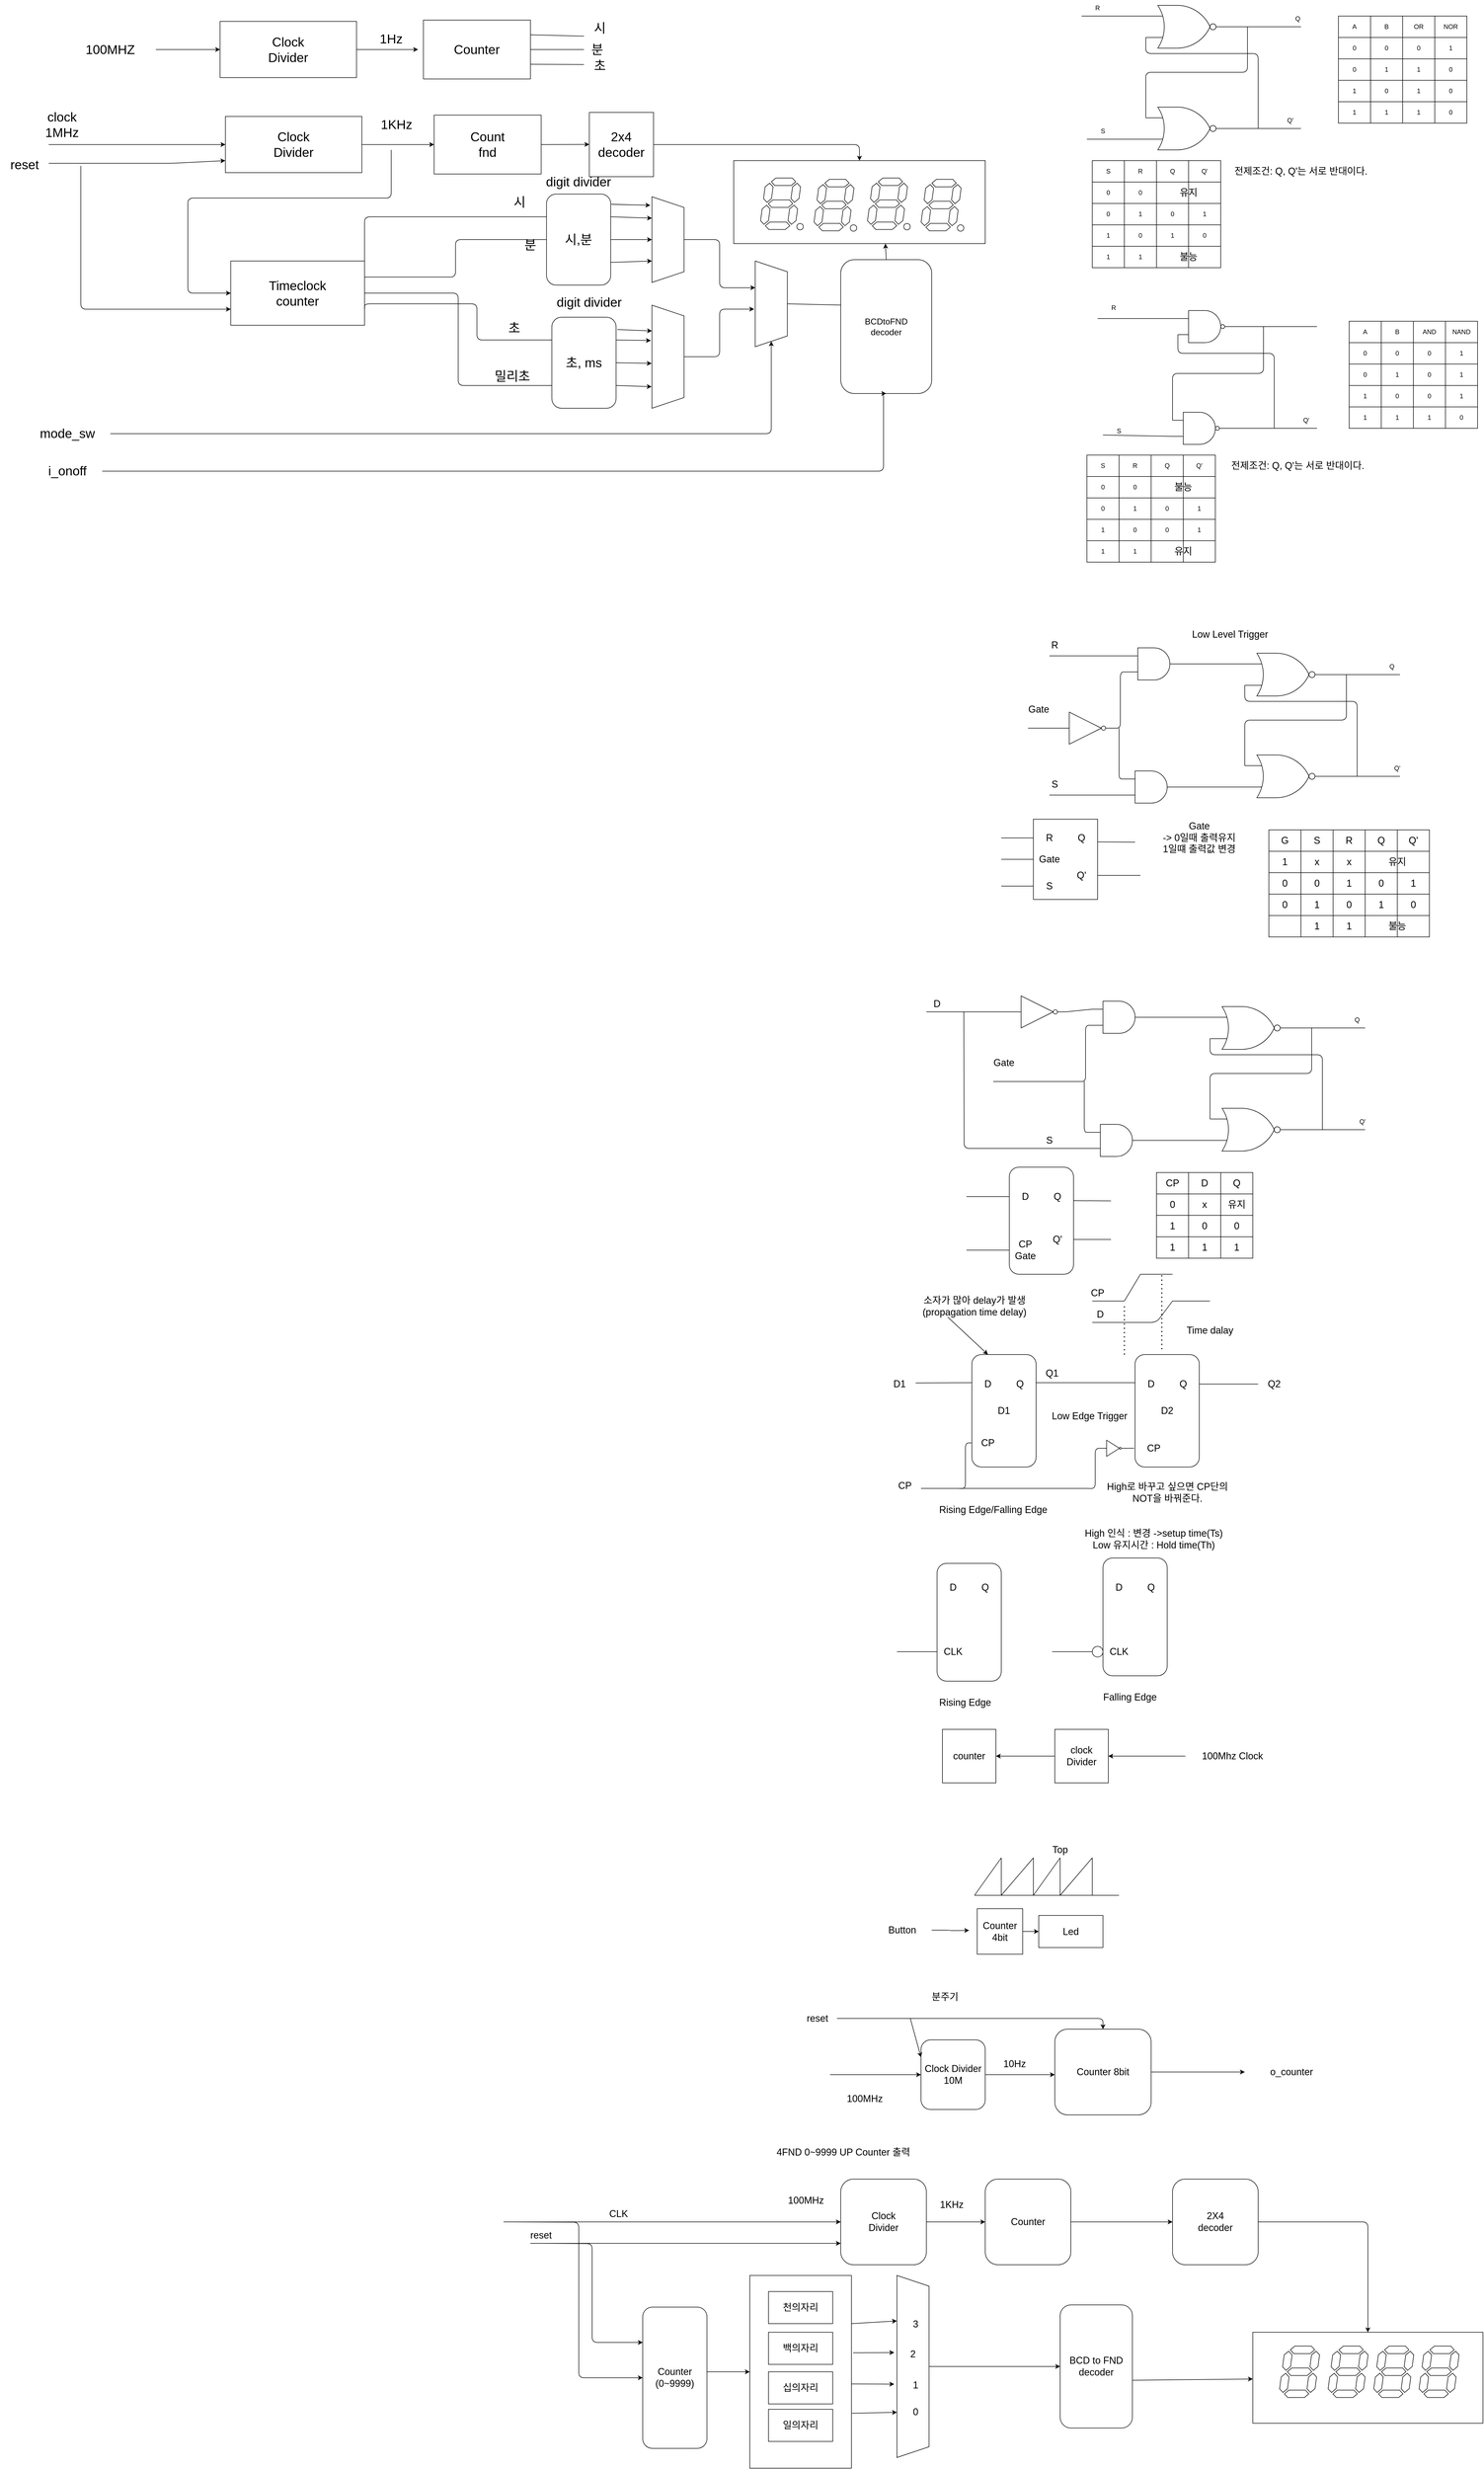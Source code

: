 <mxfile>
    <diagram id="t2UeZtVw9mF7jItM8huz" name="페이지-1">
        <mxGraphModel dx="4645" dy="984" grid="1" gridSize="10" guides="1" tooltips="1" connect="1" arrows="1" fold="1" page="1" pageScale="1" pageWidth="827" pageHeight="1169" math="0" shadow="0">
            <root>
                <mxCell id="0"/>
                <mxCell id="1" parent="0"/>
                <mxCell id="564" value="" style="rounded=0;whiteSpace=wrap;html=1;fontSize=24;" parent="1" vertex="1">
                    <mxGeometry x="-640" y="400" width="470" height="155" as="geometry"/>
                </mxCell>
                <mxCell id="477" value="" style="rounded=0;whiteSpace=wrap;html=1;fontSize=18;" parent="1" vertex="1">
                    <mxGeometry x="-610" y="4350" width="190" height="360" as="geometry"/>
                </mxCell>
                <mxCell id="470" style="html=1;exitX=1.002;exitY=0.612;exitDx=0;exitDy=0;fontSize=18;exitPerimeter=0;" parent="1" source="471" target="468" edge="1">
                    <mxGeometry relative="1" as="geometry">
                        <mxPoint x="110" y="4418.571" as="targetPoint"/>
                    </mxGeometry>
                </mxCell>
                <mxCell id="468" value="" style="rounded=0;whiteSpace=wrap;html=1;fontSize=18;" parent="1" vertex="1">
                    <mxGeometry x="330" y="4456.1" width="430" height="170" as="geometry"/>
                </mxCell>
                <mxCell id="3" value="" style="verticalLabelPosition=bottom;shadow=0;dashed=0;align=center;html=1;verticalAlign=top;shape=mxgraph.electrical.logic_gates.logic_gate;operation=or;negating=1;negSize=0.15;" parent="1" vertex="1">
                    <mxGeometry x="130" y="110" width="150" height="80" as="geometry"/>
                </mxCell>
                <mxCell id="4" value="" style="verticalLabelPosition=bottom;shadow=0;dashed=0;align=center;html=1;verticalAlign=top;shape=mxgraph.electrical.logic_gates.logic_gate;operation=or;negating=1;negSize=0.15;" parent="1" vertex="1">
                    <mxGeometry x="130" y="300" width="150" height="80" as="geometry"/>
                </mxCell>
                <mxCell id="6" value="" style="endArrow=none;html=1;entryX=0;entryY=0.25;entryDx=0;entryDy=0;entryPerimeter=0;" parent="1" target="3" edge="1">
                    <mxGeometry width="50" height="50" relative="1" as="geometry">
                        <mxPoint x="10" y="130" as="sourcePoint"/>
                        <mxPoint x="440" y="270" as="targetPoint"/>
                    </mxGeometry>
                </mxCell>
                <mxCell id="9" value="" style="endArrow=none;html=1;entryX=0;entryY=0.25;entryDx=0;entryDy=0;entryPerimeter=0;edgeStyle=elbowEdgeStyle;elbow=vertical;" parent="1" target="4" edge="1">
                    <mxGeometry width="50" height="50" relative="1" as="geometry">
                        <mxPoint x="320" y="150" as="sourcePoint"/>
                        <mxPoint x="140" y="320" as="targetPoint"/>
                    </mxGeometry>
                </mxCell>
                <mxCell id="10" value="" style="endArrow=none;html=1;entryX=0;entryY=0.25;entryDx=0;entryDy=0;entryPerimeter=0;" parent="1" edge="1">
                    <mxGeometry width="50" height="50" relative="1" as="geometry">
                        <mxPoint x="20" y="360" as="sourcePoint"/>
                        <mxPoint x="130" y="360" as="targetPoint"/>
                    </mxGeometry>
                </mxCell>
                <mxCell id="11" value="" style="endArrow=none;html=1;exitX=1;exitY=0.5;exitDx=0;exitDy=0;exitPerimeter=0;" parent="1" source="3" edge="1">
                    <mxGeometry width="50" height="50" relative="1" as="geometry">
                        <mxPoint x="40" y="340" as="sourcePoint"/>
                        <mxPoint x="420" y="150" as="targetPoint"/>
                    </mxGeometry>
                </mxCell>
                <mxCell id="12" value="" style="endArrow=none;html=1;exitX=1;exitY=0.5;exitDx=0;exitDy=0;exitPerimeter=0;" parent="1" source="4" edge="1">
                    <mxGeometry width="50" height="50" relative="1" as="geometry">
                        <mxPoint x="50" y="350" as="sourcePoint"/>
                        <mxPoint x="420" y="340" as="targetPoint"/>
                    </mxGeometry>
                </mxCell>
                <mxCell id="14" value="" style="endArrow=none;html=1;elbow=vertical;entryX=0;entryY=0.75;entryDx=0;entryDy=0;entryPerimeter=0;edgeStyle=elbowEdgeStyle;" parent="1" target="3" edge="1">
                    <mxGeometry width="50" height="50" relative="1" as="geometry">
                        <mxPoint x="340" y="340" as="sourcePoint"/>
                        <mxPoint x="410" y="270" as="targetPoint"/>
                        <Array as="points">
                            <mxPoint x="70" y="200"/>
                        </Array>
                    </mxGeometry>
                </mxCell>
                <mxCell id="15" value="S" style="text;html=1;strokeColor=none;fillColor=none;align=center;verticalAlign=middle;whiteSpace=wrap;rounded=0;" parent="1" vertex="1">
                    <mxGeometry x="20" y="330" width="60" height="30" as="geometry"/>
                </mxCell>
                <mxCell id="16" value="R" style="text;html=1;strokeColor=none;fillColor=none;align=center;verticalAlign=middle;whiteSpace=wrap;rounded=0;" parent="1" vertex="1">
                    <mxGeometry x="10" y="100" width="60" height="30" as="geometry"/>
                </mxCell>
                <mxCell id="17" value="Q" style="text;html=1;strokeColor=none;fillColor=none;align=center;verticalAlign=middle;whiteSpace=wrap;rounded=0;" parent="1" vertex="1">
                    <mxGeometry x="384" y="120" width="60" height="30" as="geometry"/>
                </mxCell>
                <mxCell id="18" value="Q'" style="text;html=1;strokeColor=none;fillColor=none;align=center;verticalAlign=middle;whiteSpace=wrap;rounded=0;" parent="1" vertex="1">
                    <mxGeometry x="370" y="310" width="60" height="30" as="geometry"/>
                </mxCell>
                <mxCell id="71" value="" style="shape=table;startSize=0;container=1;collapsible=0;childLayout=tableLayout;" parent="1" vertex="1">
                    <mxGeometry x="490" y="130" width="240" height="200" as="geometry"/>
                </mxCell>
                <mxCell id="72" value="" style="shape=partialRectangle;collapsible=0;dropTarget=0;pointerEvents=0;fillColor=none;top=0;left=0;bottom=0;right=0;points=[[0,0.5],[1,0.5]];portConstraint=eastwest;" parent="71" vertex="1">
                    <mxGeometry width="240" height="40" as="geometry"/>
                </mxCell>
                <mxCell id="73" value="A" style="shape=partialRectangle;html=1;whiteSpace=wrap;connectable=0;overflow=hidden;fillColor=none;top=0;left=0;bottom=0;right=0;pointerEvents=1;" parent="72" vertex="1">
                    <mxGeometry width="60" height="40" as="geometry">
                        <mxRectangle width="60" height="40" as="alternateBounds"/>
                    </mxGeometry>
                </mxCell>
                <mxCell id="74" value="B" style="shape=partialRectangle;html=1;whiteSpace=wrap;connectable=0;overflow=hidden;fillColor=none;top=0;left=0;bottom=0;right=0;pointerEvents=1;" parent="72" vertex="1">
                    <mxGeometry x="60" width="60" height="40" as="geometry">
                        <mxRectangle width="60" height="40" as="alternateBounds"/>
                    </mxGeometry>
                </mxCell>
                <mxCell id="75" value="OR" style="shape=partialRectangle;html=1;whiteSpace=wrap;connectable=0;overflow=hidden;fillColor=none;top=0;left=0;bottom=0;right=0;pointerEvents=1;" parent="72" vertex="1">
                    <mxGeometry x="120" width="60" height="40" as="geometry">
                        <mxRectangle width="60" height="40" as="alternateBounds"/>
                    </mxGeometry>
                </mxCell>
                <mxCell id="76" value="NOR" style="shape=partialRectangle;html=1;whiteSpace=wrap;connectable=0;overflow=hidden;fillColor=none;top=0;left=0;bottom=0;right=0;pointerEvents=1;" parent="72" vertex="1">
                    <mxGeometry x="180" width="60" height="40" as="geometry">
                        <mxRectangle width="60" height="40" as="alternateBounds"/>
                    </mxGeometry>
                </mxCell>
                <mxCell id="77" value="" style="shape=partialRectangle;collapsible=0;dropTarget=0;pointerEvents=0;fillColor=none;top=0;left=0;bottom=0;right=0;points=[[0,0.5],[1,0.5]];portConstraint=eastwest;" parent="71" vertex="1">
                    <mxGeometry y="40" width="240" height="40" as="geometry"/>
                </mxCell>
                <mxCell id="78" value="0" style="shape=partialRectangle;html=1;whiteSpace=wrap;connectable=0;overflow=hidden;fillColor=none;top=0;left=0;bottom=0;right=0;pointerEvents=1;" parent="77" vertex="1">
                    <mxGeometry width="60" height="40" as="geometry">
                        <mxRectangle width="60" height="40" as="alternateBounds"/>
                    </mxGeometry>
                </mxCell>
                <mxCell id="79" value="0" style="shape=partialRectangle;html=1;whiteSpace=wrap;connectable=0;overflow=hidden;fillColor=none;top=0;left=0;bottom=0;right=0;pointerEvents=1;" parent="77" vertex="1">
                    <mxGeometry x="60" width="60" height="40" as="geometry">
                        <mxRectangle width="60" height="40" as="alternateBounds"/>
                    </mxGeometry>
                </mxCell>
                <mxCell id="80" value="0" style="shape=partialRectangle;html=1;whiteSpace=wrap;connectable=0;overflow=hidden;fillColor=none;top=0;left=0;bottom=0;right=0;pointerEvents=1;" parent="77" vertex="1">
                    <mxGeometry x="120" width="60" height="40" as="geometry">
                        <mxRectangle width="60" height="40" as="alternateBounds"/>
                    </mxGeometry>
                </mxCell>
                <mxCell id="81" value="1" style="shape=partialRectangle;html=1;whiteSpace=wrap;connectable=0;overflow=hidden;fillColor=none;top=0;left=0;bottom=0;right=0;pointerEvents=1;" parent="77" vertex="1">
                    <mxGeometry x="180" width="60" height="40" as="geometry">
                        <mxRectangle width="60" height="40" as="alternateBounds"/>
                    </mxGeometry>
                </mxCell>
                <mxCell id="82" value="" style="shape=partialRectangle;collapsible=0;dropTarget=0;pointerEvents=0;fillColor=none;top=0;left=0;bottom=0;right=0;points=[[0,0.5],[1,0.5]];portConstraint=eastwest;" parent="71" vertex="1">
                    <mxGeometry y="80" width="240" height="40" as="geometry"/>
                </mxCell>
                <mxCell id="83" value="0" style="shape=partialRectangle;html=1;whiteSpace=wrap;connectable=0;overflow=hidden;fillColor=none;top=0;left=0;bottom=0;right=0;pointerEvents=1;" parent="82" vertex="1">
                    <mxGeometry width="60" height="40" as="geometry">
                        <mxRectangle width="60" height="40" as="alternateBounds"/>
                    </mxGeometry>
                </mxCell>
                <mxCell id="84" value="1" style="shape=partialRectangle;html=1;whiteSpace=wrap;connectable=0;overflow=hidden;fillColor=none;top=0;left=0;bottom=0;right=0;pointerEvents=1;" parent="82" vertex="1">
                    <mxGeometry x="60" width="60" height="40" as="geometry">
                        <mxRectangle width="60" height="40" as="alternateBounds"/>
                    </mxGeometry>
                </mxCell>
                <mxCell id="85" value="1" style="shape=partialRectangle;html=1;whiteSpace=wrap;connectable=0;overflow=hidden;fillColor=none;top=0;left=0;bottom=0;right=0;pointerEvents=1;" parent="82" vertex="1">
                    <mxGeometry x="120" width="60" height="40" as="geometry">
                        <mxRectangle width="60" height="40" as="alternateBounds"/>
                    </mxGeometry>
                </mxCell>
                <mxCell id="86" value="0" style="shape=partialRectangle;html=1;whiteSpace=wrap;connectable=0;overflow=hidden;fillColor=none;top=0;left=0;bottom=0;right=0;pointerEvents=1;" parent="82" vertex="1">
                    <mxGeometry x="180" width="60" height="40" as="geometry">
                        <mxRectangle width="60" height="40" as="alternateBounds"/>
                    </mxGeometry>
                </mxCell>
                <mxCell id="87" value="" style="shape=partialRectangle;collapsible=0;dropTarget=0;pointerEvents=0;fillColor=none;top=0;left=0;bottom=0;right=0;points=[[0,0.5],[1,0.5]];portConstraint=eastwest;" parent="71" vertex="1">
                    <mxGeometry y="120" width="240" height="40" as="geometry"/>
                </mxCell>
                <mxCell id="88" value="1" style="shape=partialRectangle;html=1;whiteSpace=wrap;connectable=0;overflow=hidden;fillColor=none;top=0;left=0;bottom=0;right=0;pointerEvents=1;" parent="87" vertex="1">
                    <mxGeometry width="60" height="40" as="geometry">
                        <mxRectangle width="60" height="40" as="alternateBounds"/>
                    </mxGeometry>
                </mxCell>
                <mxCell id="89" value="0" style="shape=partialRectangle;html=1;whiteSpace=wrap;connectable=0;overflow=hidden;fillColor=none;top=0;left=0;bottom=0;right=0;pointerEvents=1;" parent="87" vertex="1">
                    <mxGeometry x="60" width="60" height="40" as="geometry">
                        <mxRectangle width="60" height="40" as="alternateBounds"/>
                    </mxGeometry>
                </mxCell>
                <mxCell id="90" value="1" style="shape=partialRectangle;html=1;whiteSpace=wrap;connectable=0;overflow=hidden;fillColor=none;top=0;left=0;bottom=0;right=0;pointerEvents=1;" parent="87" vertex="1">
                    <mxGeometry x="120" width="60" height="40" as="geometry">
                        <mxRectangle width="60" height="40" as="alternateBounds"/>
                    </mxGeometry>
                </mxCell>
                <mxCell id="91" value="0" style="shape=partialRectangle;html=1;whiteSpace=wrap;connectable=0;overflow=hidden;fillColor=none;top=0;left=0;bottom=0;right=0;pointerEvents=1;" parent="87" vertex="1">
                    <mxGeometry x="180" width="60" height="40" as="geometry">
                        <mxRectangle width="60" height="40" as="alternateBounds"/>
                    </mxGeometry>
                </mxCell>
                <mxCell id="92" value="" style="shape=partialRectangle;collapsible=0;dropTarget=0;pointerEvents=0;fillColor=none;top=0;left=0;bottom=0;right=0;points=[[0,0.5],[1,0.5]];portConstraint=eastwest;" parent="71" vertex="1">
                    <mxGeometry y="160" width="240" height="40" as="geometry"/>
                </mxCell>
                <mxCell id="93" value="1" style="shape=partialRectangle;html=1;whiteSpace=wrap;connectable=0;overflow=hidden;fillColor=none;top=0;left=0;bottom=0;right=0;pointerEvents=1;" parent="92" vertex="1">
                    <mxGeometry width="60" height="40" as="geometry">
                        <mxRectangle width="60" height="40" as="alternateBounds"/>
                    </mxGeometry>
                </mxCell>
                <mxCell id="94" value="1" style="shape=partialRectangle;html=1;whiteSpace=wrap;connectable=0;overflow=hidden;fillColor=none;top=0;left=0;bottom=0;right=0;pointerEvents=1;" parent="92" vertex="1">
                    <mxGeometry x="60" width="60" height="40" as="geometry">
                        <mxRectangle width="60" height="40" as="alternateBounds"/>
                    </mxGeometry>
                </mxCell>
                <mxCell id="95" value="1" style="shape=partialRectangle;html=1;whiteSpace=wrap;connectable=0;overflow=hidden;fillColor=none;top=0;left=0;bottom=0;right=0;pointerEvents=1;" parent="92" vertex="1">
                    <mxGeometry x="120" width="60" height="40" as="geometry">
                        <mxRectangle width="60" height="40" as="alternateBounds"/>
                    </mxGeometry>
                </mxCell>
                <mxCell id="96" value="0" style="shape=partialRectangle;html=1;whiteSpace=wrap;connectable=0;overflow=hidden;fillColor=none;top=0;left=0;bottom=0;right=0;pointerEvents=1;" parent="92" vertex="1">
                    <mxGeometry x="180" width="60" height="40" as="geometry">
                        <mxRectangle width="60" height="40" as="alternateBounds"/>
                    </mxGeometry>
                </mxCell>
                <mxCell id="97" value="" style="shape=table;startSize=0;container=1;collapsible=0;childLayout=tableLayout;" parent="1" vertex="1">
                    <mxGeometry x="30" y="400" width="240" height="200" as="geometry"/>
                </mxCell>
                <mxCell id="98" value="" style="shape=partialRectangle;collapsible=0;dropTarget=0;pointerEvents=0;fillColor=none;top=0;left=0;bottom=0;right=0;points=[[0,0.5],[1,0.5]];portConstraint=eastwest;" parent="97" vertex="1">
                    <mxGeometry width="240" height="40" as="geometry"/>
                </mxCell>
                <mxCell id="99" value="S" style="shape=partialRectangle;html=1;whiteSpace=wrap;connectable=0;overflow=hidden;fillColor=none;top=0;left=0;bottom=0;right=0;pointerEvents=1;" parent="98" vertex="1">
                    <mxGeometry width="60" height="40" as="geometry">
                        <mxRectangle width="60" height="40" as="alternateBounds"/>
                    </mxGeometry>
                </mxCell>
                <mxCell id="100" value="R" style="shape=partialRectangle;html=1;whiteSpace=wrap;connectable=0;overflow=hidden;fillColor=none;top=0;left=0;bottom=0;right=0;pointerEvents=1;" parent="98" vertex="1">
                    <mxGeometry x="60" width="60" height="40" as="geometry">
                        <mxRectangle width="60" height="40" as="alternateBounds"/>
                    </mxGeometry>
                </mxCell>
                <mxCell id="101" value="Q" style="shape=partialRectangle;html=1;whiteSpace=wrap;connectable=0;overflow=hidden;fillColor=none;top=0;left=0;bottom=0;right=0;pointerEvents=1;" parent="98" vertex="1">
                    <mxGeometry x="120" width="60" height="40" as="geometry">
                        <mxRectangle width="60" height="40" as="alternateBounds"/>
                    </mxGeometry>
                </mxCell>
                <mxCell id="102" value="Q'" style="shape=partialRectangle;html=1;whiteSpace=wrap;connectable=0;overflow=hidden;fillColor=none;top=0;left=0;bottom=0;right=0;pointerEvents=1;" parent="98" vertex="1">
                    <mxGeometry x="180" width="60" height="40" as="geometry">
                        <mxRectangle width="60" height="40" as="alternateBounds"/>
                    </mxGeometry>
                </mxCell>
                <mxCell id="103" value="" style="shape=partialRectangle;collapsible=0;dropTarget=0;pointerEvents=0;fillColor=none;top=0;left=0;bottom=0;right=0;points=[[0,0.5],[1,0.5]];portConstraint=eastwest;" parent="97" vertex="1">
                    <mxGeometry y="40" width="240" height="40" as="geometry"/>
                </mxCell>
                <mxCell id="104" value="0" style="shape=partialRectangle;html=1;whiteSpace=wrap;connectable=0;overflow=hidden;fillColor=none;top=0;left=0;bottom=0;right=0;pointerEvents=1;" parent="103" vertex="1">
                    <mxGeometry width="60" height="40" as="geometry">
                        <mxRectangle width="60" height="40" as="alternateBounds"/>
                    </mxGeometry>
                </mxCell>
                <mxCell id="105" value="0" style="shape=partialRectangle;html=1;whiteSpace=wrap;connectable=0;overflow=hidden;fillColor=none;top=0;left=0;bottom=0;right=0;pointerEvents=1;" parent="103" vertex="1">
                    <mxGeometry x="60" width="60" height="40" as="geometry">
                        <mxRectangle width="60" height="40" as="alternateBounds"/>
                    </mxGeometry>
                </mxCell>
                <mxCell id="106" value="" style="shape=partialRectangle;html=1;whiteSpace=wrap;connectable=0;overflow=hidden;fillColor=none;top=0;left=0;bottom=0;right=0;pointerEvents=1;" parent="103" vertex="1">
                    <mxGeometry x="120" width="60" height="40" as="geometry">
                        <mxRectangle width="60" height="40" as="alternateBounds"/>
                    </mxGeometry>
                </mxCell>
                <mxCell id="107" value="" style="shape=partialRectangle;html=1;whiteSpace=wrap;connectable=0;overflow=hidden;fillColor=none;top=0;left=0;bottom=0;right=0;pointerEvents=1;" parent="103" vertex="1">
                    <mxGeometry x="180" width="60" height="40" as="geometry">
                        <mxRectangle width="60" height="40" as="alternateBounds"/>
                    </mxGeometry>
                </mxCell>
                <mxCell id="108" value="" style="shape=partialRectangle;collapsible=0;dropTarget=0;pointerEvents=0;fillColor=none;top=0;left=0;bottom=0;right=0;points=[[0,0.5],[1,0.5]];portConstraint=eastwest;" parent="97" vertex="1">
                    <mxGeometry y="80" width="240" height="40" as="geometry"/>
                </mxCell>
                <mxCell id="109" value="0" style="shape=partialRectangle;html=1;whiteSpace=wrap;connectable=0;overflow=hidden;fillColor=none;top=0;left=0;bottom=0;right=0;pointerEvents=1;" parent="108" vertex="1">
                    <mxGeometry width="60" height="40" as="geometry">
                        <mxRectangle width="60" height="40" as="alternateBounds"/>
                    </mxGeometry>
                </mxCell>
                <mxCell id="110" value="1" style="shape=partialRectangle;html=1;whiteSpace=wrap;connectable=0;overflow=hidden;fillColor=none;top=0;left=0;bottom=0;right=0;pointerEvents=1;" parent="108" vertex="1">
                    <mxGeometry x="60" width="60" height="40" as="geometry">
                        <mxRectangle width="60" height="40" as="alternateBounds"/>
                    </mxGeometry>
                </mxCell>
                <mxCell id="111" value="0" style="shape=partialRectangle;html=1;whiteSpace=wrap;connectable=0;overflow=hidden;fillColor=none;top=0;left=0;bottom=0;right=0;pointerEvents=1;" parent="108" vertex="1">
                    <mxGeometry x="120" width="60" height="40" as="geometry">
                        <mxRectangle width="60" height="40" as="alternateBounds"/>
                    </mxGeometry>
                </mxCell>
                <mxCell id="112" value="1" style="shape=partialRectangle;html=1;whiteSpace=wrap;connectable=0;overflow=hidden;fillColor=none;top=0;left=0;bottom=0;right=0;pointerEvents=1;" parent="108" vertex="1">
                    <mxGeometry x="180" width="60" height="40" as="geometry">
                        <mxRectangle width="60" height="40" as="alternateBounds"/>
                    </mxGeometry>
                </mxCell>
                <mxCell id="113" value="" style="shape=partialRectangle;collapsible=0;dropTarget=0;pointerEvents=0;fillColor=none;top=0;left=0;bottom=0;right=0;points=[[0,0.5],[1,0.5]];portConstraint=eastwest;" parent="97" vertex="1">
                    <mxGeometry y="120" width="240" height="40" as="geometry"/>
                </mxCell>
                <mxCell id="114" value="1" style="shape=partialRectangle;html=1;whiteSpace=wrap;connectable=0;overflow=hidden;fillColor=none;top=0;left=0;bottom=0;right=0;pointerEvents=1;" parent="113" vertex="1">
                    <mxGeometry width="60" height="40" as="geometry">
                        <mxRectangle width="60" height="40" as="alternateBounds"/>
                    </mxGeometry>
                </mxCell>
                <mxCell id="115" value="0" style="shape=partialRectangle;html=1;whiteSpace=wrap;connectable=0;overflow=hidden;fillColor=none;top=0;left=0;bottom=0;right=0;pointerEvents=1;" parent="113" vertex="1">
                    <mxGeometry x="60" width="60" height="40" as="geometry">
                        <mxRectangle width="60" height="40" as="alternateBounds"/>
                    </mxGeometry>
                </mxCell>
                <mxCell id="116" value="1" style="shape=partialRectangle;html=1;whiteSpace=wrap;connectable=0;overflow=hidden;fillColor=none;top=0;left=0;bottom=0;right=0;pointerEvents=1;" parent="113" vertex="1">
                    <mxGeometry x="120" width="60" height="40" as="geometry">
                        <mxRectangle width="60" height="40" as="alternateBounds"/>
                    </mxGeometry>
                </mxCell>
                <mxCell id="117" value="0" style="shape=partialRectangle;html=1;whiteSpace=wrap;connectable=0;overflow=hidden;fillColor=none;top=0;left=0;bottom=0;right=0;pointerEvents=1;" parent="113" vertex="1">
                    <mxGeometry x="180" width="60" height="40" as="geometry">
                        <mxRectangle width="60" height="40" as="alternateBounds"/>
                    </mxGeometry>
                </mxCell>
                <mxCell id="118" value="" style="shape=partialRectangle;collapsible=0;dropTarget=0;pointerEvents=0;fillColor=none;top=0;left=0;bottom=0;right=0;points=[[0,0.5],[1,0.5]];portConstraint=eastwest;" parent="97" vertex="1">
                    <mxGeometry y="160" width="240" height="40" as="geometry"/>
                </mxCell>
                <mxCell id="119" value="1" style="shape=partialRectangle;html=1;whiteSpace=wrap;connectable=0;overflow=hidden;fillColor=none;top=0;left=0;bottom=0;right=0;pointerEvents=1;" parent="118" vertex="1">
                    <mxGeometry width="60" height="40" as="geometry">
                        <mxRectangle width="60" height="40" as="alternateBounds"/>
                    </mxGeometry>
                </mxCell>
                <mxCell id="120" value="1" style="shape=partialRectangle;html=1;whiteSpace=wrap;connectable=0;overflow=hidden;fillColor=none;top=0;left=0;bottom=0;right=0;pointerEvents=1;" parent="118" vertex="1">
                    <mxGeometry x="60" width="60" height="40" as="geometry">
                        <mxRectangle width="60" height="40" as="alternateBounds"/>
                    </mxGeometry>
                </mxCell>
                <mxCell id="121" value="" style="shape=partialRectangle;html=1;whiteSpace=wrap;connectable=0;overflow=hidden;fillColor=none;top=0;left=0;bottom=0;right=0;pointerEvents=1;" parent="118" vertex="1">
                    <mxGeometry x="120" width="60" height="40" as="geometry">
                        <mxRectangle width="60" height="40" as="alternateBounds"/>
                    </mxGeometry>
                </mxCell>
                <mxCell id="122" value="" style="shape=partialRectangle;html=1;whiteSpace=wrap;connectable=0;overflow=hidden;fillColor=none;top=0;left=0;bottom=0;right=0;pointerEvents=1;" parent="118" vertex="1">
                    <mxGeometry x="180" width="60" height="40" as="geometry">
                        <mxRectangle width="60" height="40" as="alternateBounds"/>
                    </mxGeometry>
                </mxCell>
                <mxCell id="124" value="전제조건: Q, Q'는 서로 반대이다." style="text;html=1;strokeColor=none;fillColor=none;align=center;verticalAlign=middle;whiteSpace=wrap;rounded=0;fontSize=18;" parent="1" vertex="1">
                    <mxGeometry x="270" y="400" width="300" height="40" as="geometry"/>
                </mxCell>
                <mxCell id="125" value="불능" style="text;html=1;strokeColor=none;fillColor=none;align=center;verticalAlign=middle;whiteSpace=wrap;rounded=0;fontSize=18;" parent="1" vertex="1">
                    <mxGeometry x="150" y="560" width="120" height="40" as="geometry"/>
                </mxCell>
                <mxCell id="126" value="유지" style="text;html=1;strokeColor=none;fillColor=none;align=center;verticalAlign=middle;whiteSpace=wrap;rounded=0;fontSize=18;" parent="1" vertex="1">
                    <mxGeometry x="150" y="440" width="120" height="40" as="geometry"/>
                </mxCell>
                <mxCell id="131" value="" style="endArrow=none;html=1;entryX=0;entryY=0.25;entryDx=0;entryDy=0;entryPerimeter=0;" parent="1" target="140" edge="1">
                    <mxGeometry width="50" height="50" relative="1" as="geometry">
                        <mxPoint x="40" y="695" as="sourcePoint"/>
                        <mxPoint x="160" y="690" as="targetPoint"/>
                    </mxGeometry>
                </mxCell>
                <mxCell id="132" value="" style="endArrow=none;html=1;entryX=0;entryY=0.25;entryDx=0;entryDy=0;entryPerimeter=0;edgeStyle=elbowEdgeStyle;elbow=vertical;" parent="1" target="141" edge="1">
                    <mxGeometry width="50" height="50" relative="1" as="geometry">
                        <mxPoint x="350" y="710" as="sourcePoint"/>
                        <mxPoint x="160" y="880" as="targetPoint"/>
                    </mxGeometry>
                </mxCell>
                <mxCell id="133" value="" style="endArrow=none;html=1;entryX=0;entryY=0.75;entryDx=0;entryDy=0;entryPerimeter=0;exitX=0;exitY=0.75;exitDx=0;exitDy=0;" parent="1" source="137" target="141" edge="1">
                    <mxGeometry width="50" height="50" relative="1" as="geometry">
                        <mxPoint x="50" y="920" as="sourcePoint"/>
                        <mxPoint x="160" y="920" as="targetPoint"/>
                    </mxGeometry>
                </mxCell>
                <mxCell id="134" value="" style="endArrow=none;html=1;exitX=1;exitY=0.5;exitDx=0;exitDy=0;exitPerimeter=0;" parent="1" source="140" edge="1">
                    <mxGeometry width="50" height="50" relative="1" as="geometry">
                        <mxPoint x="310" y="710" as="sourcePoint"/>
                        <mxPoint x="450" y="710" as="targetPoint"/>
                    </mxGeometry>
                </mxCell>
                <mxCell id="135" value="" style="endArrow=none;html=1;exitX=1;exitY=0.5;exitDx=0;exitDy=0;exitPerimeter=0;" parent="1" source="141" edge="1">
                    <mxGeometry width="50" height="50" relative="1" as="geometry">
                        <mxPoint x="310" y="900" as="sourcePoint"/>
                        <mxPoint x="450" y="900" as="targetPoint"/>
                    </mxGeometry>
                </mxCell>
                <mxCell id="136" value="" style="endArrow=none;html=1;elbow=vertical;entryX=0;entryY=0.75;entryDx=0;entryDy=0;entryPerimeter=0;edgeStyle=elbowEdgeStyle;" parent="1" target="140" edge="1">
                    <mxGeometry width="50" height="50" relative="1" as="geometry">
                        <mxPoint x="370" y="900" as="sourcePoint"/>
                        <mxPoint x="160" y="730" as="targetPoint"/>
                        <Array as="points">
                            <mxPoint x="100" y="760"/>
                        </Array>
                    </mxGeometry>
                </mxCell>
                <mxCell id="137" value="S" style="text;html=1;strokeColor=none;fillColor=none;align=center;verticalAlign=middle;whiteSpace=wrap;rounded=0;" parent="1" vertex="1">
                    <mxGeometry x="50" y="890" width="60" height="30" as="geometry"/>
                </mxCell>
                <mxCell id="138" value="R" style="text;html=1;strokeColor=none;fillColor=none;align=center;verticalAlign=middle;whiteSpace=wrap;rounded=0;" parent="1" vertex="1">
                    <mxGeometry x="40" y="660" width="60" height="30" as="geometry"/>
                </mxCell>
                <mxCell id="139" value="Q'" style="text;html=1;strokeColor=none;fillColor=none;align=center;verticalAlign=middle;whiteSpace=wrap;rounded=0;" parent="1" vertex="1">
                    <mxGeometry x="400" y="870" width="60" height="30" as="geometry"/>
                </mxCell>
                <mxCell id="140" value="" style="verticalLabelPosition=bottom;shadow=0;dashed=0;align=center;html=1;verticalAlign=top;shape=mxgraph.electrical.logic_gates.logic_gate;operation=and;negating=1;negSize=0.15;fontSize=18;" parent="1" vertex="1">
                    <mxGeometry x="190" y="680" width="100" height="60" as="geometry"/>
                </mxCell>
                <mxCell id="141" value="" style="verticalLabelPosition=bottom;shadow=0;dashed=0;align=center;html=1;verticalAlign=top;shape=mxgraph.electrical.logic_gates.logic_gate;operation=and;negating=1;negSize=0.15;fontSize=18;" parent="1" vertex="1">
                    <mxGeometry x="180" y="870" width="100" height="60" as="geometry"/>
                </mxCell>
                <mxCell id="143" value="" style="shape=table;startSize=0;container=1;collapsible=0;childLayout=tableLayout;" parent="1" vertex="1">
                    <mxGeometry x="510" y="700" width="240" height="200" as="geometry"/>
                </mxCell>
                <mxCell id="144" value="" style="shape=partialRectangle;collapsible=0;dropTarget=0;pointerEvents=0;fillColor=none;top=0;left=0;bottom=0;right=0;points=[[0,0.5],[1,0.5]];portConstraint=eastwest;" parent="143" vertex="1">
                    <mxGeometry width="240" height="40" as="geometry"/>
                </mxCell>
                <mxCell id="145" value="A" style="shape=partialRectangle;html=1;whiteSpace=wrap;connectable=0;overflow=hidden;fillColor=none;top=0;left=0;bottom=0;right=0;pointerEvents=1;" parent="144" vertex="1">
                    <mxGeometry width="60" height="40" as="geometry">
                        <mxRectangle width="60" height="40" as="alternateBounds"/>
                    </mxGeometry>
                </mxCell>
                <mxCell id="146" value="B" style="shape=partialRectangle;html=1;whiteSpace=wrap;connectable=0;overflow=hidden;fillColor=none;top=0;left=0;bottom=0;right=0;pointerEvents=1;" parent="144" vertex="1">
                    <mxGeometry x="60" width="60" height="40" as="geometry">
                        <mxRectangle width="60" height="40" as="alternateBounds"/>
                    </mxGeometry>
                </mxCell>
                <mxCell id="147" value="AND" style="shape=partialRectangle;html=1;whiteSpace=wrap;connectable=0;overflow=hidden;fillColor=none;top=0;left=0;bottom=0;right=0;pointerEvents=1;" parent="144" vertex="1">
                    <mxGeometry x="120" width="60" height="40" as="geometry">
                        <mxRectangle width="60" height="40" as="alternateBounds"/>
                    </mxGeometry>
                </mxCell>
                <mxCell id="148" value="NAND" style="shape=partialRectangle;html=1;whiteSpace=wrap;connectable=0;overflow=hidden;fillColor=none;top=0;left=0;bottom=0;right=0;pointerEvents=1;" parent="144" vertex="1">
                    <mxGeometry x="180" width="60" height="40" as="geometry">
                        <mxRectangle width="60" height="40" as="alternateBounds"/>
                    </mxGeometry>
                </mxCell>
                <mxCell id="149" value="" style="shape=partialRectangle;collapsible=0;dropTarget=0;pointerEvents=0;fillColor=none;top=0;left=0;bottom=0;right=0;points=[[0,0.5],[1,0.5]];portConstraint=eastwest;" parent="143" vertex="1">
                    <mxGeometry y="40" width="240" height="40" as="geometry"/>
                </mxCell>
                <mxCell id="150" value="0" style="shape=partialRectangle;html=1;whiteSpace=wrap;connectable=0;overflow=hidden;fillColor=none;top=0;left=0;bottom=0;right=0;pointerEvents=1;" parent="149" vertex="1">
                    <mxGeometry width="60" height="40" as="geometry">
                        <mxRectangle width="60" height="40" as="alternateBounds"/>
                    </mxGeometry>
                </mxCell>
                <mxCell id="151" value="0" style="shape=partialRectangle;html=1;whiteSpace=wrap;connectable=0;overflow=hidden;fillColor=none;top=0;left=0;bottom=0;right=0;pointerEvents=1;" parent="149" vertex="1">
                    <mxGeometry x="60" width="60" height="40" as="geometry">
                        <mxRectangle width="60" height="40" as="alternateBounds"/>
                    </mxGeometry>
                </mxCell>
                <mxCell id="152" value="0" style="shape=partialRectangle;html=1;whiteSpace=wrap;connectable=0;overflow=hidden;fillColor=none;top=0;left=0;bottom=0;right=0;pointerEvents=1;" parent="149" vertex="1">
                    <mxGeometry x="120" width="60" height="40" as="geometry">
                        <mxRectangle width="60" height="40" as="alternateBounds"/>
                    </mxGeometry>
                </mxCell>
                <mxCell id="153" value="1" style="shape=partialRectangle;html=1;whiteSpace=wrap;connectable=0;overflow=hidden;fillColor=none;top=0;left=0;bottom=0;right=0;pointerEvents=1;" parent="149" vertex="1">
                    <mxGeometry x="180" width="60" height="40" as="geometry">
                        <mxRectangle width="60" height="40" as="alternateBounds"/>
                    </mxGeometry>
                </mxCell>
                <mxCell id="154" value="" style="shape=partialRectangle;collapsible=0;dropTarget=0;pointerEvents=0;fillColor=none;top=0;left=0;bottom=0;right=0;points=[[0,0.5],[1,0.5]];portConstraint=eastwest;" parent="143" vertex="1">
                    <mxGeometry y="80" width="240" height="40" as="geometry"/>
                </mxCell>
                <mxCell id="155" value="0" style="shape=partialRectangle;html=1;whiteSpace=wrap;connectable=0;overflow=hidden;fillColor=none;top=0;left=0;bottom=0;right=0;pointerEvents=1;" parent="154" vertex="1">
                    <mxGeometry width="60" height="40" as="geometry">
                        <mxRectangle width="60" height="40" as="alternateBounds"/>
                    </mxGeometry>
                </mxCell>
                <mxCell id="156" value="1" style="shape=partialRectangle;html=1;whiteSpace=wrap;connectable=0;overflow=hidden;fillColor=none;top=0;left=0;bottom=0;right=0;pointerEvents=1;" parent="154" vertex="1">
                    <mxGeometry x="60" width="60" height="40" as="geometry">
                        <mxRectangle width="60" height="40" as="alternateBounds"/>
                    </mxGeometry>
                </mxCell>
                <mxCell id="157" value="0" style="shape=partialRectangle;html=1;whiteSpace=wrap;connectable=0;overflow=hidden;fillColor=none;top=0;left=0;bottom=0;right=0;pointerEvents=1;" parent="154" vertex="1">
                    <mxGeometry x="120" width="60" height="40" as="geometry">
                        <mxRectangle width="60" height="40" as="alternateBounds"/>
                    </mxGeometry>
                </mxCell>
                <mxCell id="158" value="1" style="shape=partialRectangle;html=1;whiteSpace=wrap;connectable=0;overflow=hidden;fillColor=none;top=0;left=0;bottom=0;right=0;pointerEvents=1;" parent="154" vertex="1">
                    <mxGeometry x="180" width="60" height="40" as="geometry">
                        <mxRectangle width="60" height="40" as="alternateBounds"/>
                    </mxGeometry>
                </mxCell>
                <mxCell id="159" value="" style="shape=partialRectangle;collapsible=0;dropTarget=0;pointerEvents=0;fillColor=none;top=0;left=0;bottom=0;right=0;points=[[0,0.5],[1,0.5]];portConstraint=eastwest;" parent="143" vertex="1">
                    <mxGeometry y="120" width="240" height="40" as="geometry"/>
                </mxCell>
                <mxCell id="160" value="1" style="shape=partialRectangle;html=1;whiteSpace=wrap;connectable=0;overflow=hidden;fillColor=none;top=0;left=0;bottom=0;right=0;pointerEvents=1;" parent="159" vertex="1">
                    <mxGeometry width="60" height="40" as="geometry">
                        <mxRectangle width="60" height="40" as="alternateBounds"/>
                    </mxGeometry>
                </mxCell>
                <mxCell id="161" value="0" style="shape=partialRectangle;html=1;whiteSpace=wrap;connectable=0;overflow=hidden;fillColor=none;top=0;left=0;bottom=0;right=0;pointerEvents=1;" parent="159" vertex="1">
                    <mxGeometry x="60" width="60" height="40" as="geometry">
                        <mxRectangle width="60" height="40" as="alternateBounds"/>
                    </mxGeometry>
                </mxCell>
                <mxCell id="162" value="0" style="shape=partialRectangle;html=1;whiteSpace=wrap;connectable=0;overflow=hidden;fillColor=none;top=0;left=0;bottom=0;right=0;pointerEvents=1;" parent="159" vertex="1">
                    <mxGeometry x="120" width="60" height="40" as="geometry">
                        <mxRectangle width="60" height="40" as="alternateBounds"/>
                    </mxGeometry>
                </mxCell>
                <mxCell id="163" value="1" style="shape=partialRectangle;html=1;whiteSpace=wrap;connectable=0;overflow=hidden;fillColor=none;top=0;left=0;bottom=0;right=0;pointerEvents=1;" parent="159" vertex="1">
                    <mxGeometry x="180" width="60" height="40" as="geometry">
                        <mxRectangle width="60" height="40" as="alternateBounds"/>
                    </mxGeometry>
                </mxCell>
                <mxCell id="164" value="" style="shape=partialRectangle;collapsible=0;dropTarget=0;pointerEvents=0;fillColor=none;top=0;left=0;bottom=0;right=0;points=[[0,0.5],[1,0.5]];portConstraint=eastwest;" parent="143" vertex="1">
                    <mxGeometry y="160" width="240" height="40" as="geometry"/>
                </mxCell>
                <mxCell id="165" value="1" style="shape=partialRectangle;html=1;whiteSpace=wrap;connectable=0;overflow=hidden;fillColor=none;top=0;left=0;bottom=0;right=0;pointerEvents=1;" parent="164" vertex="1">
                    <mxGeometry width="60" height="40" as="geometry">
                        <mxRectangle width="60" height="40" as="alternateBounds"/>
                    </mxGeometry>
                </mxCell>
                <mxCell id="166" value="1" style="shape=partialRectangle;html=1;whiteSpace=wrap;connectable=0;overflow=hidden;fillColor=none;top=0;left=0;bottom=0;right=0;pointerEvents=1;" parent="164" vertex="1">
                    <mxGeometry x="60" width="60" height="40" as="geometry">
                        <mxRectangle width="60" height="40" as="alternateBounds"/>
                    </mxGeometry>
                </mxCell>
                <mxCell id="167" value="1" style="shape=partialRectangle;html=1;whiteSpace=wrap;connectable=0;overflow=hidden;fillColor=none;top=0;left=0;bottom=0;right=0;pointerEvents=1;" parent="164" vertex="1">
                    <mxGeometry x="120" width="60" height="40" as="geometry">
                        <mxRectangle width="60" height="40" as="alternateBounds"/>
                    </mxGeometry>
                </mxCell>
                <mxCell id="168" value="0" style="shape=partialRectangle;html=1;whiteSpace=wrap;connectable=0;overflow=hidden;fillColor=none;top=0;left=0;bottom=0;right=0;pointerEvents=1;" parent="164" vertex="1">
                    <mxGeometry x="180" width="60" height="40" as="geometry">
                        <mxRectangle width="60" height="40" as="alternateBounds"/>
                    </mxGeometry>
                </mxCell>
                <mxCell id="169" value="" style="shape=table;startSize=0;container=1;collapsible=0;childLayout=tableLayout;" parent="1" vertex="1">
                    <mxGeometry x="20" y="950" width="240" height="200" as="geometry"/>
                </mxCell>
                <mxCell id="170" value="" style="shape=partialRectangle;collapsible=0;dropTarget=0;pointerEvents=0;fillColor=none;top=0;left=0;bottom=0;right=0;points=[[0,0.5],[1,0.5]];portConstraint=eastwest;" parent="169" vertex="1">
                    <mxGeometry width="240" height="40" as="geometry"/>
                </mxCell>
                <mxCell id="171" value="S" style="shape=partialRectangle;html=1;whiteSpace=wrap;connectable=0;overflow=hidden;fillColor=none;top=0;left=0;bottom=0;right=0;pointerEvents=1;" parent="170" vertex="1">
                    <mxGeometry width="60" height="40" as="geometry">
                        <mxRectangle width="60" height="40" as="alternateBounds"/>
                    </mxGeometry>
                </mxCell>
                <mxCell id="172" value="R" style="shape=partialRectangle;html=1;whiteSpace=wrap;connectable=0;overflow=hidden;fillColor=none;top=0;left=0;bottom=0;right=0;pointerEvents=1;" parent="170" vertex="1">
                    <mxGeometry x="60" width="60" height="40" as="geometry">
                        <mxRectangle width="60" height="40" as="alternateBounds"/>
                    </mxGeometry>
                </mxCell>
                <mxCell id="173" value="Q" style="shape=partialRectangle;html=1;whiteSpace=wrap;connectable=0;overflow=hidden;fillColor=none;top=0;left=0;bottom=0;right=0;pointerEvents=1;" parent="170" vertex="1">
                    <mxGeometry x="120" width="60" height="40" as="geometry">
                        <mxRectangle width="60" height="40" as="alternateBounds"/>
                    </mxGeometry>
                </mxCell>
                <mxCell id="174" value="Q'" style="shape=partialRectangle;html=1;whiteSpace=wrap;connectable=0;overflow=hidden;fillColor=none;top=0;left=0;bottom=0;right=0;pointerEvents=1;" parent="170" vertex="1">
                    <mxGeometry x="180" width="60" height="40" as="geometry">
                        <mxRectangle width="60" height="40" as="alternateBounds"/>
                    </mxGeometry>
                </mxCell>
                <mxCell id="175" value="" style="shape=partialRectangle;collapsible=0;dropTarget=0;pointerEvents=0;fillColor=none;top=0;left=0;bottom=0;right=0;points=[[0,0.5],[1,0.5]];portConstraint=eastwest;" parent="169" vertex="1">
                    <mxGeometry y="40" width="240" height="40" as="geometry"/>
                </mxCell>
                <mxCell id="176" value="0" style="shape=partialRectangle;html=1;whiteSpace=wrap;connectable=0;overflow=hidden;fillColor=none;top=0;left=0;bottom=0;right=0;pointerEvents=1;" parent="175" vertex="1">
                    <mxGeometry width="60" height="40" as="geometry">
                        <mxRectangle width="60" height="40" as="alternateBounds"/>
                    </mxGeometry>
                </mxCell>
                <mxCell id="177" value="0" style="shape=partialRectangle;html=1;whiteSpace=wrap;connectable=0;overflow=hidden;fillColor=none;top=0;left=0;bottom=0;right=0;pointerEvents=1;" parent="175" vertex="1">
                    <mxGeometry x="60" width="60" height="40" as="geometry">
                        <mxRectangle width="60" height="40" as="alternateBounds"/>
                    </mxGeometry>
                </mxCell>
                <mxCell id="178" value="" style="shape=partialRectangle;html=1;whiteSpace=wrap;connectable=0;overflow=hidden;fillColor=none;top=0;left=0;bottom=0;right=0;pointerEvents=1;" parent="175" vertex="1">
                    <mxGeometry x="120" width="60" height="40" as="geometry">
                        <mxRectangle width="60" height="40" as="alternateBounds"/>
                    </mxGeometry>
                </mxCell>
                <mxCell id="179" value="" style="shape=partialRectangle;html=1;whiteSpace=wrap;connectable=0;overflow=hidden;fillColor=none;top=0;left=0;bottom=0;right=0;pointerEvents=1;" parent="175" vertex="1">
                    <mxGeometry x="180" width="60" height="40" as="geometry">
                        <mxRectangle width="60" height="40" as="alternateBounds"/>
                    </mxGeometry>
                </mxCell>
                <mxCell id="180" value="" style="shape=partialRectangle;collapsible=0;dropTarget=0;pointerEvents=0;fillColor=none;top=0;left=0;bottom=0;right=0;points=[[0,0.5],[1,0.5]];portConstraint=eastwest;" parent="169" vertex="1">
                    <mxGeometry y="80" width="240" height="40" as="geometry"/>
                </mxCell>
                <mxCell id="181" value="0" style="shape=partialRectangle;html=1;whiteSpace=wrap;connectable=0;overflow=hidden;fillColor=none;top=0;left=0;bottom=0;right=0;pointerEvents=1;" parent="180" vertex="1">
                    <mxGeometry width="60" height="40" as="geometry">
                        <mxRectangle width="60" height="40" as="alternateBounds"/>
                    </mxGeometry>
                </mxCell>
                <mxCell id="182" value="1" style="shape=partialRectangle;html=1;whiteSpace=wrap;connectable=0;overflow=hidden;fillColor=none;top=0;left=0;bottom=0;right=0;pointerEvents=1;" parent="180" vertex="1">
                    <mxGeometry x="60" width="60" height="40" as="geometry">
                        <mxRectangle width="60" height="40" as="alternateBounds"/>
                    </mxGeometry>
                </mxCell>
                <mxCell id="183" value="0" style="shape=partialRectangle;html=1;whiteSpace=wrap;connectable=0;overflow=hidden;fillColor=none;top=0;left=0;bottom=0;right=0;pointerEvents=1;" parent="180" vertex="1">
                    <mxGeometry x="120" width="60" height="40" as="geometry">
                        <mxRectangle width="60" height="40" as="alternateBounds"/>
                    </mxGeometry>
                </mxCell>
                <mxCell id="184" value="1" style="shape=partialRectangle;html=1;whiteSpace=wrap;connectable=0;overflow=hidden;fillColor=none;top=0;left=0;bottom=0;right=0;pointerEvents=1;" parent="180" vertex="1">
                    <mxGeometry x="180" width="60" height="40" as="geometry">
                        <mxRectangle width="60" height="40" as="alternateBounds"/>
                    </mxGeometry>
                </mxCell>
                <mxCell id="185" value="" style="shape=partialRectangle;collapsible=0;dropTarget=0;pointerEvents=0;fillColor=none;top=0;left=0;bottom=0;right=0;points=[[0,0.5],[1,0.5]];portConstraint=eastwest;" parent="169" vertex="1">
                    <mxGeometry y="120" width="240" height="40" as="geometry"/>
                </mxCell>
                <mxCell id="186" value="1" style="shape=partialRectangle;html=1;whiteSpace=wrap;connectable=0;overflow=hidden;fillColor=none;top=0;left=0;bottom=0;right=0;pointerEvents=1;" parent="185" vertex="1">
                    <mxGeometry width="60" height="40" as="geometry">
                        <mxRectangle width="60" height="40" as="alternateBounds"/>
                    </mxGeometry>
                </mxCell>
                <mxCell id="187" value="0" style="shape=partialRectangle;html=1;whiteSpace=wrap;connectable=0;overflow=hidden;fillColor=none;top=0;left=0;bottom=0;right=0;pointerEvents=1;" parent="185" vertex="1">
                    <mxGeometry x="60" width="60" height="40" as="geometry">
                        <mxRectangle width="60" height="40" as="alternateBounds"/>
                    </mxGeometry>
                </mxCell>
                <mxCell id="188" value="0" style="shape=partialRectangle;html=1;whiteSpace=wrap;connectable=0;overflow=hidden;fillColor=none;top=0;left=0;bottom=0;right=0;pointerEvents=1;" parent="185" vertex="1">
                    <mxGeometry x="120" width="60" height="40" as="geometry">
                        <mxRectangle width="60" height="40" as="alternateBounds"/>
                    </mxGeometry>
                </mxCell>
                <mxCell id="189" value="1" style="shape=partialRectangle;html=1;whiteSpace=wrap;connectable=0;overflow=hidden;fillColor=none;top=0;left=0;bottom=0;right=0;pointerEvents=1;" parent="185" vertex="1">
                    <mxGeometry x="180" width="60" height="40" as="geometry">
                        <mxRectangle width="60" height="40" as="alternateBounds"/>
                    </mxGeometry>
                </mxCell>
                <mxCell id="190" value="" style="shape=partialRectangle;collapsible=0;dropTarget=0;pointerEvents=0;fillColor=none;top=0;left=0;bottom=0;right=0;points=[[0,0.5],[1,0.5]];portConstraint=eastwest;" parent="169" vertex="1">
                    <mxGeometry y="160" width="240" height="40" as="geometry"/>
                </mxCell>
                <mxCell id="191" value="1" style="shape=partialRectangle;html=1;whiteSpace=wrap;connectable=0;overflow=hidden;fillColor=none;top=0;left=0;bottom=0;right=0;pointerEvents=1;" parent="190" vertex="1">
                    <mxGeometry width="60" height="40" as="geometry">
                        <mxRectangle width="60" height="40" as="alternateBounds"/>
                    </mxGeometry>
                </mxCell>
                <mxCell id="192" value="1" style="shape=partialRectangle;html=1;whiteSpace=wrap;connectable=0;overflow=hidden;fillColor=none;top=0;left=0;bottom=0;right=0;pointerEvents=1;" parent="190" vertex="1">
                    <mxGeometry x="60" width="60" height="40" as="geometry">
                        <mxRectangle width="60" height="40" as="alternateBounds"/>
                    </mxGeometry>
                </mxCell>
                <mxCell id="193" value="" style="shape=partialRectangle;html=1;whiteSpace=wrap;connectable=0;overflow=hidden;fillColor=none;top=0;left=0;bottom=0;right=0;pointerEvents=1;" parent="190" vertex="1">
                    <mxGeometry x="120" width="60" height="40" as="geometry">
                        <mxRectangle width="60" height="40" as="alternateBounds"/>
                    </mxGeometry>
                </mxCell>
                <mxCell id="194" value="" style="shape=partialRectangle;html=1;whiteSpace=wrap;connectable=0;overflow=hidden;fillColor=none;top=0;left=0;bottom=0;right=0;pointerEvents=1;" parent="190" vertex="1">
                    <mxGeometry x="180" width="60" height="40" as="geometry">
                        <mxRectangle width="60" height="40" as="alternateBounds"/>
                    </mxGeometry>
                </mxCell>
                <mxCell id="196" value="유지" style="text;html=1;strokeColor=none;fillColor=none;align=center;verticalAlign=middle;whiteSpace=wrap;rounded=0;fontSize=18;" parent="1" vertex="1">
                    <mxGeometry x="140" y="1110" width="120" height="40" as="geometry"/>
                </mxCell>
                <mxCell id="197" value="불능" style="text;html=1;strokeColor=none;fillColor=none;align=center;verticalAlign=middle;whiteSpace=wrap;rounded=0;fontSize=18;" parent="1" vertex="1">
                    <mxGeometry x="140" y="990" width="120" height="40" as="geometry"/>
                </mxCell>
                <mxCell id="198" value="전제조건: Q, Q'는 서로 반대이다." style="text;html=1;strokeColor=none;fillColor=none;align=center;verticalAlign=middle;whiteSpace=wrap;rounded=0;fontSize=18;" parent="1" vertex="1">
                    <mxGeometry x="264" y="950" width="300" height="40" as="geometry"/>
                </mxCell>
                <mxCell id="199" value="" style="verticalLabelPosition=bottom;shadow=0;dashed=0;align=center;html=1;verticalAlign=top;shape=mxgraph.electrical.logic_gates.logic_gate;operation=or;negating=1;negSize=0.15;" parent="1" vertex="1">
                    <mxGeometry x="315" y="1320" width="150" height="80" as="geometry"/>
                </mxCell>
                <mxCell id="200" value="" style="verticalLabelPosition=bottom;shadow=0;dashed=0;align=center;html=1;verticalAlign=top;shape=mxgraph.electrical.logic_gates.logic_gate;operation=or;negating=1;negSize=0.15;" parent="1" vertex="1">
                    <mxGeometry x="315" y="1510" width="150" height="80" as="geometry"/>
                </mxCell>
                <mxCell id="201" value="" style="endArrow=none;html=1;entryX=0;entryY=0.25;entryDx=0;entryDy=0;entryPerimeter=0;" parent="1" target="199" edge="1">
                    <mxGeometry width="50" height="50" relative="1" as="geometry">
                        <mxPoint x="195" y="1340" as="sourcePoint"/>
                        <mxPoint x="625" y="1480" as="targetPoint"/>
                    </mxGeometry>
                </mxCell>
                <mxCell id="202" value="" style="endArrow=none;html=1;entryX=0;entryY=0.25;entryDx=0;entryDy=0;entryPerimeter=0;edgeStyle=elbowEdgeStyle;elbow=vertical;" parent="1" target="200" edge="1">
                    <mxGeometry width="50" height="50" relative="1" as="geometry">
                        <mxPoint x="505" y="1360" as="sourcePoint"/>
                        <mxPoint x="325" y="1530" as="targetPoint"/>
                    </mxGeometry>
                </mxCell>
                <mxCell id="203" value="" style="endArrow=none;html=1;entryX=0;entryY=0.25;entryDx=0;entryDy=0;entryPerimeter=0;exitX=1;exitY=0.5;exitDx=0;exitDy=0;exitPerimeter=0;" parent="1" source="209" edge="1">
                    <mxGeometry width="50" height="50" relative="1" as="geometry">
                        <mxPoint x="205" y="1570" as="sourcePoint"/>
                        <mxPoint x="315" y="1570" as="targetPoint"/>
                    </mxGeometry>
                </mxCell>
                <mxCell id="204" value="" style="endArrow=none;html=1;exitX=1;exitY=0.5;exitDx=0;exitDy=0;exitPerimeter=0;" parent="1" source="199" edge="1">
                    <mxGeometry width="50" height="50" relative="1" as="geometry">
                        <mxPoint x="225" y="1550" as="sourcePoint"/>
                        <mxPoint x="605" y="1360" as="targetPoint"/>
                    </mxGeometry>
                </mxCell>
                <mxCell id="205" value="" style="endArrow=none;html=1;exitX=1;exitY=0.5;exitDx=0;exitDy=0;exitPerimeter=0;" parent="1" source="200" edge="1">
                    <mxGeometry width="50" height="50" relative="1" as="geometry">
                        <mxPoint x="235" y="1560" as="sourcePoint"/>
                        <mxPoint x="605" y="1550" as="targetPoint"/>
                    </mxGeometry>
                </mxCell>
                <mxCell id="206" value="" style="endArrow=none;html=1;elbow=vertical;entryX=0;entryY=0.75;entryDx=0;entryDy=0;entryPerimeter=0;edgeStyle=elbowEdgeStyle;" parent="1" target="199" edge="1">
                    <mxGeometry width="50" height="50" relative="1" as="geometry">
                        <mxPoint x="525" y="1550" as="sourcePoint"/>
                        <mxPoint x="595" y="1480" as="targetPoint"/>
                        <Array as="points">
                            <mxPoint x="255" y="1410"/>
                        </Array>
                    </mxGeometry>
                </mxCell>
                <mxCell id="207" value="Q'" style="text;html=1;strokeColor=none;fillColor=none;align=center;verticalAlign=middle;whiteSpace=wrap;rounded=0;" parent="1" vertex="1">
                    <mxGeometry x="570" y="1520" width="60" height="30" as="geometry"/>
                </mxCell>
                <mxCell id="208" value="Q" style="text;html=1;strokeColor=none;fillColor=none;align=center;verticalAlign=middle;whiteSpace=wrap;rounded=0;" parent="1" vertex="1">
                    <mxGeometry x="560" y="1330" width="60" height="30" as="geometry"/>
                </mxCell>
                <mxCell id="209" value="" style="verticalLabelPosition=bottom;shadow=0;dashed=0;align=center;html=1;verticalAlign=top;shape=mxgraph.electrical.logic_gates.logic_gate;operation=and;fontSize=18;" parent="1" vertex="1">
                    <mxGeometry x="90" y="1540" width="100" height="60" as="geometry"/>
                </mxCell>
                <mxCell id="210" value="" style="verticalLabelPosition=bottom;shadow=0;dashed=0;align=center;html=1;verticalAlign=top;shape=mxgraph.electrical.logic_gates.logic_gate;operation=and;fontSize=18;" parent="1" vertex="1">
                    <mxGeometry x="95" y="1310" width="100" height="60" as="geometry"/>
                </mxCell>
                <mxCell id="211" value="" style="verticalLabelPosition=bottom;shadow=0;dashed=0;align=center;html=1;verticalAlign=top;shape=mxgraph.electrical.logic_gates.inverter_2;fontSize=18;" parent="1" vertex="1">
                    <mxGeometry x="-30" y="1430" width="100" height="60" as="geometry"/>
                </mxCell>
                <mxCell id="213" value="" style="endArrow=none;html=1;fontSize=18;exitX=1;exitY=0.5;exitDx=0;exitDy=0;exitPerimeter=0;edgeStyle=elbowEdgeStyle;entryX=0;entryY=0.75;entryDx=0;entryDy=0;entryPerimeter=0;" parent="1" source="211" target="210" edge="1">
                    <mxGeometry width="50" height="50" relative="1" as="geometry">
                        <mxPoint x="410" y="1440" as="sourcePoint"/>
                        <mxPoint x="70" y="1360" as="targetPoint"/>
                    </mxGeometry>
                </mxCell>
                <mxCell id="214" value="" style="endArrow=none;html=1;fontSize=18;edgeStyle=orthogonalEdgeStyle;exitX=0;exitY=0.25;exitDx=0;exitDy=0;exitPerimeter=0;" parent="1" source="209" edge="1">
                    <mxGeometry width="50" height="50" relative="1" as="geometry">
                        <mxPoint x="80" y="1560" as="sourcePoint"/>
                        <mxPoint x="80" y="1460" as="targetPoint"/>
                    </mxGeometry>
                </mxCell>
                <mxCell id="215" value="" style="endArrow=none;html=1;fontSize=18;entryX=0;entryY=0.25;entryDx=0;entryDy=0;entryPerimeter=0;" parent="1" target="210" edge="1">
                    <mxGeometry width="50" height="50" relative="1" as="geometry">
                        <mxPoint x="-50" y="1325" as="sourcePoint"/>
                        <mxPoint x="310" y="1490" as="targetPoint"/>
                    </mxGeometry>
                </mxCell>
                <mxCell id="216" value="" style="endArrow=none;html=1;fontSize=18;entryX=0;entryY=0.75;entryDx=0;entryDy=0;entryPerimeter=0;" parent="1" target="209" edge="1">
                    <mxGeometry width="50" height="50" relative="1" as="geometry">
                        <mxPoint x="-50" y="1585" as="sourcePoint"/>
                        <mxPoint x="105" y="1335" as="targetPoint"/>
                    </mxGeometry>
                </mxCell>
                <mxCell id="217" value="Gate" style="text;html=1;strokeColor=none;fillColor=none;align=center;verticalAlign=middle;whiteSpace=wrap;rounded=0;fontSize=18;" parent="1" vertex="1">
                    <mxGeometry x="-100" y="1410" width="60" height="30" as="geometry"/>
                </mxCell>
                <mxCell id="218" value="" style="endArrow=none;html=1;fontSize=18;entryX=0;entryY=0.5;entryDx=0;entryDy=0;entryPerimeter=0;" parent="1" target="211" edge="1">
                    <mxGeometry width="50" height="50" relative="1" as="geometry">
                        <mxPoint x="-90" y="1460" as="sourcePoint"/>
                        <mxPoint x="310" y="1490" as="targetPoint"/>
                    </mxGeometry>
                </mxCell>
                <mxCell id="219" value="R" style="text;html=1;strokeColor=none;fillColor=none;align=center;verticalAlign=middle;whiteSpace=wrap;rounded=0;fontSize=18;" parent="1" vertex="1">
                    <mxGeometry x="-70" y="1290" width="60" height="30" as="geometry"/>
                </mxCell>
                <mxCell id="220" value="S" style="text;html=1;strokeColor=none;fillColor=none;align=center;verticalAlign=middle;whiteSpace=wrap;rounded=0;fontSize=18;" parent="1" vertex="1">
                    <mxGeometry x="-70" y="1550" width="60" height="30" as="geometry"/>
                </mxCell>
                <mxCell id="222" value="" style="shape=table;startSize=0;container=1;collapsible=0;childLayout=tableLayout;fontSize=18;" parent="1" vertex="1">
                    <mxGeometry x="360" y="1650" width="300" height="200" as="geometry"/>
                </mxCell>
                <mxCell id="223" value="" style="shape=partialRectangle;collapsible=0;dropTarget=0;pointerEvents=0;fillColor=none;top=0;left=0;bottom=0;right=0;points=[[0,0.5],[1,0.5]];portConstraint=eastwest;fontSize=18;" parent="222" vertex="1">
                    <mxGeometry width="300" height="40" as="geometry"/>
                </mxCell>
                <mxCell id="224" value="G" style="shape=partialRectangle;html=1;whiteSpace=wrap;connectable=0;overflow=hidden;fillColor=none;top=0;left=0;bottom=0;right=0;pointerEvents=1;fontSize=18;" parent="223" vertex="1">
                    <mxGeometry width="60" height="40" as="geometry">
                        <mxRectangle width="60" height="40" as="alternateBounds"/>
                    </mxGeometry>
                </mxCell>
                <mxCell id="225" value="S" style="shape=partialRectangle;html=1;whiteSpace=wrap;connectable=0;overflow=hidden;fillColor=none;top=0;left=0;bottom=0;right=0;pointerEvents=1;fontSize=18;" parent="223" vertex="1">
                    <mxGeometry x="60" width="60" height="40" as="geometry">
                        <mxRectangle width="60" height="40" as="alternateBounds"/>
                    </mxGeometry>
                </mxCell>
                <mxCell id="226" value="R" style="shape=partialRectangle;html=1;whiteSpace=wrap;connectable=0;overflow=hidden;fillColor=none;top=0;left=0;bottom=0;right=0;pointerEvents=1;fontSize=18;" parent="223" vertex="1">
                    <mxGeometry x="120" width="60" height="40" as="geometry">
                        <mxRectangle width="60" height="40" as="alternateBounds"/>
                    </mxGeometry>
                </mxCell>
                <mxCell id="227" value="Q" style="shape=partialRectangle;html=1;whiteSpace=wrap;connectable=0;overflow=hidden;fillColor=none;top=0;left=0;bottom=0;right=0;pointerEvents=1;fontSize=18;" parent="223" vertex="1">
                    <mxGeometry x="180" width="60" height="40" as="geometry">
                        <mxRectangle width="60" height="40" as="alternateBounds"/>
                    </mxGeometry>
                </mxCell>
                <mxCell id="228" value="Q'" style="shape=partialRectangle;html=1;whiteSpace=wrap;connectable=0;overflow=hidden;fillColor=none;top=0;left=0;bottom=0;right=0;pointerEvents=1;fontSize=18;" parent="223" vertex="1">
                    <mxGeometry x="240" width="60" height="40" as="geometry">
                        <mxRectangle width="60" height="40" as="alternateBounds"/>
                    </mxGeometry>
                </mxCell>
                <mxCell id="229" value="" style="shape=partialRectangle;collapsible=0;dropTarget=0;pointerEvents=0;fillColor=none;top=0;left=0;bottom=0;right=0;points=[[0,0.5],[1,0.5]];portConstraint=eastwest;fontSize=18;" parent="222" vertex="1">
                    <mxGeometry y="40" width="300" height="40" as="geometry"/>
                </mxCell>
                <mxCell id="230" value="1" style="shape=partialRectangle;html=1;whiteSpace=wrap;connectable=0;overflow=hidden;fillColor=none;top=0;left=0;bottom=0;right=0;pointerEvents=1;fontSize=18;" parent="229" vertex="1">
                    <mxGeometry width="60" height="40" as="geometry">
                        <mxRectangle width="60" height="40" as="alternateBounds"/>
                    </mxGeometry>
                </mxCell>
                <mxCell id="231" value="x" style="shape=partialRectangle;html=1;whiteSpace=wrap;connectable=0;overflow=hidden;fillColor=none;top=0;left=0;bottom=0;right=0;pointerEvents=1;fontSize=18;" parent="229" vertex="1">
                    <mxGeometry x="60" width="60" height="40" as="geometry">
                        <mxRectangle width="60" height="40" as="alternateBounds"/>
                    </mxGeometry>
                </mxCell>
                <mxCell id="232" value="x" style="shape=partialRectangle;html=1;whiteSpace=wrap;connectable=0;overflow=hidden;fillColor=none;top=0;left=0;bottom=0;right=0;pointerEvents=1;fontSize=18;" parent="229" vertex="1">
                    <mxGeometry x="120" width="60" height="40" as="geometry">
                        <mxRectangle width="60" height="40" as="alternateBounds"/>
                    </mxGeometry>
                </mxCell>
                <mxCell id="233" value="" style="shape=partialRectangle;html=1;whiteSpace=wrap;connectable=0;overflow=hidden;fillColor=none;top=0;left=0;bottom=0;right=0;pointerEvents=1;fontSize=18;" parent="229" vertex="1">
                    <mxGeometry x="180" width="60" height="40" as="geometry">
                        <mxRectangle width="60" height="40" as="alternateBounds"/>
                    </mxGeometry>
                </mxCell>
                <mxCell id="234" value="" style="shape=partialRectangle;html=1;whiteSpace=wrap;connectable=0;overflow=hidden;fillColor=none;top=0;left=0;bottom=0;right=0;pointerEvents=1;fontSize=18;" parent="229" vertex="1">
                    <mxGeometry x="240" width="60" height="40" as="geometry">
                        <mxRectangle width="60" height="40" as="alternateBounds"/>
                    </mxGeometry>
                </mxCell>
                <mxCell id="235" value="" style="shape=partialRectangle;collapsible=0;dropTarget=0;pointerEvents=0;fillColor=none;top=0;left=0;bottom=0;right=0;points=[[0,0.5],[1,0.5]];portConstraint=eastwest;fontSize=18;" parent="222" vertex="1">
                    <mxGeometry y="80" width="300" height="40" as="geometry"/>
                </mxCell>
                <mxCell id="236" value="0" style="shape=partialRectangle;html=1;whiteSpace=wrap;connectable=0;overflow=hidden;fillColor=none;top=0;left=0;bottom=0;right=0;pointerEvents=1;fontSize=18;" parent="235" vertex="1">
                    <mxGeometry width="60" height="40" as="geometry">
                        <mxRectangle width="60" height="40" as="alternateBounds"/>
                    </mxGeometry>
                </mxCell>
                <mxCell id="237" value="0" style="shape=partialRectangle;html=1;whiteSpace=wrap;connectable=0;overflow=hidden;fillColor=none;top=0;left=0;bottom=0;right=0;pointerEvents=1;fontSize=18;" parent="235" vertex="1">
                    <mxGeometry x="60" width="60" height="40" as="geometry">
                        <mxRectangle width="60" height="40" as="alternateBounds"/>
                    </mxGeometry>
                </mxCell>
                <mxCell id="238" value="1" style="shape=partialRectangle;html=1;whiteSpace=wrap;connectable=0;overflow=hidden;fillColor=none;top=0;left=0;bottom=0;right=0;pointerEvents=1;fontSize=18;" parent="235" vertex="1">
                    <mxGeometry x="120" width="60" height="40" as="geometry">
                        <mxRectangle width="60" height="40" as="alternateBounds"/>
                    </mxGeometry>
                </mxCell>
                <mxCell id="239" value="0" style="shape=partialRectangle;html=1;whiteSpace=wrap;connectable=0;overflow=hidden;fillColor=none;top=0;left=0;bottom=0;right=0;pointerEvents=1;fontSize=18;" parent="235" vertex="1">
                    <mxGeometry x="180" width="60" height="40" as="geometry">
                        <mxRectangle width="60" height="40" as="alternateBounds"/>
                    </mxGeometry>
                </mxCell>
                <mxCell id="240" value="1" style="shape=partialRectangle;html=1;whiteSpace=wrap;connectable=0;overflow=hidden;fillColor=none;top=0;left=0;bottom=0;right=0;pointerEvents=1;fontSize=18;" parent="235" vertex="1">
                    <mxGeometry x="240" width="60" height="40" as="geometry">
                        <mxRectangle width="60" height="40" as="alternateBounds"/>
                    </mxGeometry>
                </mxCell>
                <mxCell id="241" value="" style="shape=partialRectangle;collapsible=0;dropTarget=0;pointerEvents=0;fillColor=none;top=0;left=0;bottom=0;right=0;points=[[0,0.5],[1,0.5]];portConstraint=eastwest;fontSize=18;" parent="222" vertex="1">
                    <mxGeometry y="120" width="300" height="40" as="geometry"/>
                </mxCell>
                <mxCell id="242" value="0" style="shape=partialRectangle;html=1;whiteSpace=wrap;connectable=0;overflow=hidden;fillColor=none;top=0;left=0;bottom=0;right=0;pointerEvents=1;fontSize=18;" parent="241" vertex="1">
                    <mxGeometry width="60" height="40" as="geometry">
                        <mxRectangle width="60" height="40" as="alternateBounds"/>
                    </mxGeometry>
                </mxCell>
                <mxCell id="243" value="1" style="shape=partialRectangle;html=1;whiteSpace=wrap;connectable=0;overflow=hidden;fillColor=none;top=0;left=0;bottom=0;right=0;pointerEvents=1;fontSize=18;" parent="241" vertex="1">
                    <mxGeometry x="60" width="60" height="40" as="geometry">
                        <mxRectangle width="60" height="40" as="alternateBounds"/>
                    </mxGeometry>
                </mxCell>
                <mxCell id="244" value="0" style="shape=partialRectangle;html=1;whiteSpace=wrap;connectable=0;overflow=hidden;fillColor=none;top=0;left=0;bottom=0;right=0;pointerEvents=1;fontSize=18;" parent="241" vertex="1">
                    <mxGeometry x="120" width="60" height="40" as="geometry">
                        <mxRectangle width="60" height="40" as="alternateBounds"/>
                    </mxGeometry>
                </mxCell>
                <mxCell id="245" value="1" style="shape=partialRectangle;html=1;whiteSpace=wrap;connectable=0;overflow=hidden;fillColor=none;top=0;left=0;bottom=0;right=0;pointerEvents=1;fontSize=18;" parent="241" vertex="1">
                    <mxGeometry x="180" width="60" height="40" as="geometry">
                        <mxRectangle width="60" height="40" as="alternateBounds"/>
                    </mxGeometry>
                </mxCell>
                <mxCell id="246" value="0" style="shape=partialRectangle;html=1;whiteSpace=wrap;connectable=0;overflow=hidden;fillColor=none;top=0;left=0;bottom=0;right=0;pointerEvents=1;fontSize=18;" parent="241" vertex="1">
                    <mxGeometry x="240" width="60" height="40" as="geometry">
                        <mxRectangle width="60" height="40" as="alternateBounds"/>
                    </mxGeometry>
                </mxCell>
                <mxCell id="247" value="" style="shape=partialRectangle;collapsible=0;dropTarget=0;pointerEvents=0;fillColor=none;top=0;left=0;bottom=0;right=0;points=[[0,0.5],[1,0.5]];portConstraint=eastwest;fontSize=18;" parent="222" vertex="1">
                    <mxGeometry y="160" width="300" height="40" as="geometry"/>
                </mxCell>
                <mxCell id="248" value="" style="shape=partialRectangle;html=1;whiteSpace=wrap;connectable=0;overflow=hidden;fillColor=none;top=0;left=0;bottom=0;right=0;pointerEvents=1;fontSize=18;" parent="247" vertex="1">
                    <mxGeometry width="60" height="40" as="geometry">
                        <mxRectangle width="60" height="40" as="alternateBounds"/>
                    </mxGeometry>
                </mxCell>
                <mxCell id="249" value="1" style="shape=partialRectangle;html=1;whiteSpace=wrap;connectable=0;overflow=hidden;fillColor=none;top=0;left=0;bottom=0;right=0;pointerEvents=1;fontSize=18;" parent="247" vertex="1">
                    <mxGeometry x="60" width="60" height="40" as="geometry">
                        <mxRectangle width="60" height="40" as="alternateBounds"/>
                    </mxGeometry>
                </mxCell>
                <mxCell id="250" value="1" style="shape=partialRectangle;html=1;whiteSpace=wrap;connectable=0;overflow=hidden;fillColor=none;top=0;left=0;bottom=0;right=0;pointerEvents=1;fontSize=18;" parent="247" vertex="1">
                    <mxGeometry x="120" width="60" height="40" as="geometry">
                        <mxRectangle width="60" height="40" as="alternateBounds"/>
                    </mxGeometry>
                </mxCell>
                <mxCell id="251" value="" style="shape=partialRectangle;html=1;whiteSpace=wrap;connectable=0;overflow=hidden;fillColor=none;top=0;left=0;bottom=0;right=0;pointerEvents=1;fontSize=18;" parent="247" vertex="1">
                    <mxGeometry x="180" width="60" height="40" as="geometry">
                        <mxRectangle width="60" height="40" as="alternateBounds"/>
                    </mxGeometry>
                </mxCell>
                <mxCell id="252" value="" style="shape=partialRectangle;html=1;whiteSpace=wrap;connectable=0;overflow=hidden;fillColor=none;top=0;left=0;bottom=0;right=0;pointerEvents=1;fontSize=18;" parent="247" vertex="1">
                    <mxGeometry x="240" width="60" height="40" as="geometry">
                        <mxRectangle width="60" height="40" as="alternateBounds"/>
                    </mxGeometry>
                </mxCell>
                <mxCell id="253" value="유지" style="text;html=1;strokeColor=none;fillColor=none;align=center;verticalAlign=middle;whiteSpace=wrap;rounded=0;fontSize=18;" parent="1" vertex="1">
                    <mxGeometry x="540" y="1690" width="120" height="40" as="geometry"/>
                </mxCell>
                <mxCell id="254" value="불능" style="text;html=1;strokeColor=none;fillColor=none;align=center;verticalAlign=middle;whiteSpace=wrap;rounded=0;fontSize=18;" parent="1" vertex="1">
                    <mxGeometry x="540" y="1810" width="120" height="40" as="geometry"/>
                </mxCell>
                <mxCell id="255" value="" style="rounded=0;whiteSpace=wrap;html=1;fontSize=18;" parent="1" vertex="1">
                    <mxGeometry x="-80" y="1630" width="120" height="150" as="geometry"/>
                </mxCell>
                <mxCell id="256" value="R" style="text;html=1;strokeColor=none;fillColor=none;align=center;verticalAlign=middle;whiteSpace=wrap;rounded=0;fontSize=18;" parent="1" vertex="1">
                    <mxGeometry x="-80" y="1650" width="60" height="30" as="geometry"/>
                </mxCell>
                <mxCell id="257" value="Gate" style="text;html=1;strokeColor=none;fillColor=none;align=center;verticalAlign=middle;whiteSpace=wrap;rounded=0;fontSize=18;" parent="1" vertex="1">
                    <mxGeometry x="-80" y="1690" width="60" height="30" as="geometry"/>
                </mxCell>
                <mxCell id="258" value="S" style="text;html=1;strokeColor=none;fillColor=none;align=center;verticalAlign=middle;whiteSpace=wrap;rounded=0;fontSize=18;" parent="1" vertex="1">
                    <mxGeometry x="-80" y="1740" width="60" height="30" as="geometry"/>
                </mxCell>
                <mxCell id="259" value="Q" style="text;html=1;strokeColor=none;fillColor=none;align=center;verticalAlign=middle;whiteSpace=wrap;rounded=0;fontSize=18;" parent="1" vertex="1">
                    <mxGeometry x="-20" y="1650" width="60" height="30" as="geometry"/>
                </mxCell>
                <mxCell id="260" value="Q'" style="text;html=1;strokeColor=none;fillColor=none;align=center;verticalAlign=middle;whiteSpace=wrap;rounded=0;fontSize=18;" parent="1" vertex="1">
                    <mxGeometry x="-20" y="1720" width="60" height="30" as="geometry"/>
                </mxCell>
                <mxCell id="261" value="" style="endArrow=none;html=1;fontSize=18;entryX=0;entryY=0.5;entryDx=0;entryDy=0;" parent="1" target="256" edge="1">
                    <mxGeometry width="50" height="50" relative="1" as="geometry">
                        <mxPoint x="-140" y="1665" as="sourcePoint"/>
                        <mxPoint x="110" y="1610" as="targetPoint"/>
                    </mxGeometry>
                </mxCell>
                <mxCell id="263" value="" style="endArrow=none;html=1;fontSize=18;entryX=0;entryY=0.5;entryDx=0;entryDy=0;" parent="1" target="257" edge="1">
                    <mxGeometry width="50" height="50" relative="1" as="geometry">
                        <mxPoint x="-140" y="1705" as="sourcePoint"/>
                        <mxPoint x="-70" y="1675" as="targetPoint"/>
                    </mxGeometry>
                </mxCell>
                <mxCell id="264" value="" style="endArrow=none;html=1;fontSize=18;entryX=0;entryY=0.5;entryDx=0;entryDy=0;" parent="1" target="258" edge="1">
                    <mxGeometry width="50" height="50" relative="1" as="geometry">
                        <mxPoint x="-140" y="1755" as="sourcePoint"/>
                        <mxPoint x="-70" y="1715" as="targetPoint"/>
                    </mxGeometry>
                </mxCell>
                <mxCell id="265" value="" style="endArrow=none;html=1;fontSize=18;exitX=1;exitY=0.75;exitDx=0;exitDy=0;" parent="1" source="259" edge="1">
                    <mxGeometry width="50" height="50" relative="1" as="geometry">
                        <mxPoint x="-120" y="1725" as="sourcePoint"/>
                        <mxPoint x="110" y="1673" as="targetPoint"/>
                    </mxGeometry>
                </mxCell>
                <mxCell id="266" value="" style="endArrow=none;html=1;fontSize=18;exitX=1;exitY=0.5;exitDx=0;exitDy=0;" parent="1" source="260" edge="1">
                    <mxGeometry width="50" height="50" relative="1" as="geometry">
                        <mxPoint x="-130" y="1765" as="sourcePoint"/>
                        <mxPoint x="120" y="1735" as="targetPoint"/>
                    </mxGeometry>
                </mxCell>
                <mxCell id="267" value="Gate&lt;br&gt;-&amp;gt; 0일때 출력유지&lt;br&gt;1일떄 출력값 변경" style="text;html=1;strokeColor=none;fillColor=none;align=center;verticalAlign=middle;whiteSpace=wrap;rounded=0;fontSize=18;" parent="1" vertex="1">
                    <mxGeometry x="130" y="1605" width="200" height="120" as="geometry"/>
                </mxCell>
                <mxCell id="268" value="Low Level Trigger" style="text;html=1;strokeColor=none;fillColor=none;align=center;verticalAlign=middle;whiteSpace=wrap;rounded=0;fontSize=18;" parent="1" vertex="1">
                    <mxGeometry x="195" y="1270" width="185" height="30" as="geometry"/>
                </mxCell>
                <mxCell id="269" value="" style="verticalLabelPosition=bottom;shadow=0;dashed=0;align=center;html=1;verticalAlign=top;shape=mxgraph.electrical.logic_gates.logic_gate;operation=or;negating=1;negSize=0.15;" parent="1" vertex="1">
                    <mxGeometry x="250" y="1980" width="150" height="80" as="geometry"/>
                </mxCell>
                <mxCell id="270" value="" style="verticalLabelPosition=bottom;shadow=0;dashed=0;align=center;html=1;verticalAlign=top;shape=mxgraph.electrical.logic_gates.logic_gate;operation=or;negating=1;negSize=0.15;" parent="1" vertex="1">
                    <mxGeometry x="250" y="2170" width="150" height="80" as="geometry"/>
                </mxCell>
                <mxCell id="271" value="" style="endArrow=none;html=1;entryX=0;entryY=0.25;entryDx=0;entryDy=0;entryPerimeter=0;" parent="1" target="269" edge="1">
                    <mxGeometry width="50" height="50" relative="1" as="geometry">
                        <mxPoint x="130" y="2000" as="sourcePoint"/>
                        <mxPoint x="560" y="2140" as="targetPoint"/>
                    </mxGeometry>
                </mxCell>
                <mxCell id="272" value="" style="endArrow=none;html=1;entryX=0;entryY=0.25;entryDx=0;entryDy=0;entryPerimeter=0;edgeStyle=elbowEdgeStyle;elbow=vertical;" parent="1" target="270" edge="1">
                    <mxGeometry width="50" height="50" relative="1" as="geometry">
                        <mxPoint x="440" y="2020" as="sourcePoint"/>
                        <mxPoint x="260" y="2190" as="targetPoint"/>
                    </mxGeometry>
                </mxCell>
                <mxCell id="273" value="" style="endArrow=none;html=1;entryX=0;entryY=0.25;entryDx=0;entryDy=0;entryPerimeter=0;exitX=1;exitY=0.5;exitDx=0;exitDy=0;exitPerimeter=0;" parent="1" source="279" edge="1">
                    <mxGeometry width="50" height="50" relative="1" as="geometry">
                        <mxPoint x="140" y="2230" as="sourcePoint"/>
                        <mxPoint x="250" y="2230" as="targetPoint"/>
                    </mxGeometry>
                </mxCell>
                <mxCell id="274" value="" style="endArrow=none;html=1;exitX=1;exitY=0.5;exitDx=0;exitDy=0;exitPerimeter=0;" parent="1" source="269" edge="1">
                    <mxGeometry width="50" height="50" relative="1" as="geometry">
                        <mxPoint x="160" y="2210" as="sourcePoint"/>
                        <mxPoint x="540" y="2020" as="targetPoint"/>
                    </mxGeometry>
                </mxCell>
                <mxCell id="275" value="" style="endArrow=none;html=1;exitX=1;exitY=0.5;exitDx=0;exitDy=0;exitPerimeter=0;" parent="1" source="270" edge="1">
                    <mxGeometry width="50" height="50" relative="1" as="geometry">
                        <mxPoint x="170" y="2220" as="sourcePoint"/>
                        <mxPoint x="540" y="2210" as="targetPoint"/>
                    </mxGeometry>
                </mxCell>
                <mxCell id="276" value="" style="endArrow=none;html=1;elbow=vertical;entryX=0;entryY=0.75;entryDx=0;entryDy=0;entryPerimeter=0;edgeStyle=elbowEdgeStyle;" parent="1" target="269" edge="1">
                    <mxGeometry width="50" height="50" relative="1" as="geometry">
                        <mxPoint x="460" y="2210" as="sourcePoint"/>
                        <mxPoint x="530" y="2140" as="targetPoint"/>
                        <Array as="points">
                            <mxPoint x="190" y="2070"/>
                        </Array>
                    </mxGeometry>
                </mxCell>
                <mxCell id="277" value="Q'" style="text;html=1;strokeColor=none;fillColor=none;align=center;verticalAlign=middle;whiteSpace=wrap;rounded=0;" parent="1" vertex="1">
                    <mxGeometry x="505" y="2180" width="60" height="30" as="geometry"/>
                </mxCell>
                <mxCell id="278" value="Q" style="text;html=1;strokeColor=none;fillColor=none;align=center;verticalAlign=middle;whiteSpace=wrap;rounded=0;" parent="1" vertex="1">
                    <mxGeometry x="495" y="1990" width="60" height="30" as="geometry"/>
                </mxCell>
                <mxCell id="279" value="" style="verticalLabelPosition=bottom;shadow=0;dashed=0;align=center;html=1;verticalAlign=top;shape=mxgraph.electrical.logic_gates.logic_gate;operation=and;fontSize=18;" parent="1" vertex="1">
                    <mxGeometry x="25" y="2200" width="100" height="60" as="geometry"/>
                </mxCell>
                <mxCell id="280" value="" style="verticalLabelPosition=bottom;shadow=0;dashed=0;align=center;html=1;verticalAlign=top;shape=mxgraph.electrical.logic_gates.logic_gate;operation=and;fontSize=18;" parent="1" vertex="1">
                    <mxGeometry x="30" y="1970" width="100" height="60" as="geometry"/>
                </mxCell>
                <mxCell id="282" value="" style="endArrow=none;html=1;fontSize=18;exitX=1;exitY=0.5;exitDx=0;exitDy=0;exitPerimeter=0;edgeStyle=elbowEdgeStyle;entryX=0;entryY=0.75;entryDx=0;entryDy=0;entryPerimeter=0;" parent="1" target="280" edge="1">
                    <mxGeometry width="50" height="50" relative="1" as="geometry">
                        <mxPoint x="5" y="2120" as="sourcePoint"/>
                        <mxPoint x="5" y="2020" as="targetPoint"/>
                    </mxGeometry>
                </mxCell>
                <mxCell id="283" value="" style="endArrow=none;html=1;fontSize=18;edgeStyle=orthogonalEdgeStyle;exitX=0;exitY=0.25;exitDx=0;exitDy=0;exitPerimeter=0;" parent="1" source="279" edge="1">
                    <mxGeometry width="50" height="50" relative="1" as="geometry">
                        <mxPoint x="15" y="2220" as="sourcePoint"/>
                        <mxPoint x="15" y="2120" as="targetPoint"/>
                    </mxGeometry>
                </mxCell>
                <mxCell id="286" value="Gate" style="text;html=1;strokeColor=none;fillColor=none;align=center;verticalAlign=middle;whiteSpace=wrap;rounded=0;fontSize=18;" parent="1" vertex="1">
                    <mxGeometry x="-165" y="2070" width="60" height="30" as="geometry"/>
                </mxCell>
                <mxCell id="287" value="" style="endArrow=none;html=1;fontSize=18;" parent="1" edge="1">
                    <mxGeometry width="50" height="50" relative="1" as="geometry">
                        <mxPoint x="-155" y="2120" as="sourcePoint"/>
                        <mxPoint x="10" y="2120" as="targetPoint"/>
                    </mxGeometry>
                </mxCell>
                <mxCell id="289" value="S" style="text;html=1;strokeColor=none;fillColor=none;align=center;verticalAlign=middle;whiteSpace=wrap;rounded=0;fontSize=18;" parent="1" vertex="1">
                    <mxGeometry x="-80" y="2215" width="60" height="30" as="geometry"/>
                </mxCell>
                <mxCell id="290" value="" style="verticalLabelPosition=bottom;shadow=0;dashed=0;align=center;html=1;verticalAlign=top;shape=mxgraph.electrical.logic_gates.inverter_2;fontSize=18;" parent="1" vertex="1">
                    <mxGeometry x="-120" y="1960" width="100" height="60" as="geometry"/>
                </mxCell>
                <mxCell id="292" value="" style="endArrow=none;html=1;fontSize=18;exitX=1;exitY=0.5;exitDx=0;exitDy=0;exitPerimeter=0;entryX=0;entryY=0.25;entryDx=0;entryDy=0;entryPerimeter=0;" parent="1" source="290" target="280" edge="1">
                    <mxGeometry width="50" height="50" relative="1" as="geometry">
                        <mxPoint x="270" y="1980" as="sourcePoint"/>
                        <mxPoint x="320" y="1930" as="targetPoint"/>
                    </mxGeometry>
                </mxCell>
                <mxCell id="293" value="" style="endArrow=none;html=1;fontSize=18;exitX=0;exitY=0.5;exitDx=0;exitDy=0;exitPerimeter=0;" parent="1" source="290" edge="1">
                    <mxGeometry width="50" height="50" relative="1" as="geometry">
                        <mxPoint x="-20" y="1980" as="sourcePoint"/>
                        <mxPoint x="-280" y="1990" as="targetPoint"/>
                    </mxGeometry>
                </mxCell>
                <mxCell id="295" value="" style="endArrow=none;html=1;fontSize=18;edgeStyle=orthogonalEdgeStyle;exitX=0;exitY=0.75;exitDx=0;exitDy=0;exitPerimeter=0;" parent="1" source="279" edge="1">
                    <mxGeometry width="50" height="50" relative="1" as="geometry">
                        <mxPoint x="-80" y="2240" as="sourcePoint"/>
                        <mxPoint x="-210" y="1990" as="targetPoint"/>
                    </mxGeometry>
                </mxCell>
                <mxCell id="296" value="D" style="text;html=1;strokeColor=none;fillColor=none;align=center;verticalAlign=middle;whiteSpace=wrap;rounded=0;fontSize=18;" parent="1" vertex="1">
                    <mxGeometry x="-290" y="1960" width="60" height="30" as="geometry"/>
                </mxCell>
                <mxCell id="297" value="" style="rounded=1;whiteSpace=wrap;html=1;fontSize=18;" parent="1" vertex="1">
                    <mxGeometry x="-125" y="2280" width="120" height="200" as="geometry"/>
                </mxCell>
                <mxCell id="298" value="D" style="text;html=1;strokeColor=none;fillColor=none;align=center;verticalAlign=middle;whiteSpace=wrap;rounded=0;fontSize=18;" parent="1" vertex="1">
                    <mxGeometry x="-125" y="2320" width="60" height="30" as="geometry"/>
                </mxCell>
                <mxCell id="299" value="CP&lt;br&gt;Gate" style="text;html=1;strokeColor=none;fillColor=none;align=center;verticalAlign=middle;whiteSpace=wrap;rounded=0;fontSize=18;" parent="1" vertex="1">
                    <mxGeometry x="-125" y="2410" width="60" height="50" as="geometry"/>
                </mxCell>
                <mxCell id="300" value="Q" style="text;html=1;strokeColor=none;fillColor=none;align=center;verticalAlign=middle;whiteSpace=wrap;rounded=0;fontSize=18;" parent="1" vertex="1">
                    <mxGeometry x="-65" y="2320" width="60" height="30" as="geometry"/>
                </mxCell>
                <mxCell id="301" value="Q'" style="text;html=1;strokeColor=none;fillColor=none;align=center;verticalAlign=middle;whiteSpace=wrap;rounded=0;fontSize=18;" parent="1" vertex="1">
                    <mxGeometry x="-65" y="2400" width="60" height="30" as="geometry"/>
                </mxCell>
                <mxCell id="302" value="" style="endArrow=none;html=1;fontSize=18;entryX=0;entryY=0.5;entryDx=0;entryDy=0;" parent="1" target="298" edge="1">
                    <mxGeometry width="50" height="50" relative="1" as="geometry">
                        <mxPoint x="-205" y="2335" as="sourcePoint"/>
                        <mxPoint x="-75" y="2340" as="targetPoint"/>
                    </mxGeometry>
                </mxCell>
                <mxCell id="303" value="" style="endArrow=none;html=1;fontSize=18;entryX=0;entryY=0.5;entryDx=0;entryDy=0;" parent="1" target="299" edge="1">
                    <mxGeometry width="50" height="50" relative="1" as="geometry">
                        <mxPoint x="-205" y="2435" as="sourcePoint"/>
                        <mxPoint x="-135" y="2430" as="targetPoint"/>
                    </mxGeometry>
                </mxCell>
                <mxCell id="304" value="" style="endArrow=none;html=1;fontSize=18;entryX=1;entryY=0.75;entryDx=0;entryDy=0;" parent="1" target="300" edge="1">
                    <mxGeometry width="50" height="50" relative="1" as="geometry">
                        <mxPoint x="65" y="2343" as="sourcePoint"/>
                        <mxPoint x="-115" y="2445" as="targetPoint"/>
                    </mxGeometry>
                </mxCell>
                <mxCell id="305" value="" style="endArrow=none;html=1;fontSize=18;exitX=1;exitY=0.5;exitDx=0;exitDy=0;" parent="1" source="301" edge="1">
                    <mxGeometry width="50" height="50" relative="1" as="geometry">
                        <mxPoint x="-185" y="2455" as="sourcePoint"/>
                        <mxPoint x="65" y="2415" as="targetPoint"/>
                    </mxGeometry>
                </mxCell>
                <mxCell id="306" value="" style="shape=table;startSize=0;container=1;collapsible=0;childLayout=tableLayout;fontSize=18;" parent="1" vertex="1">
                    <mxGeometry x="150" y="2290" width="180" height="160" as="geometry"/>
                </mxCell>
                <mxCell id="307" value="" style="shape=partialRectangle;collapsible=0;dropTarget=0;pointerEvents=0;fillColor=none;top=0;left=0;bottom=0;right=0;points=[[0,0.5],[1,0.5]];portConstraint=eastwest;fontSize=18;" parent="306" vertex="1">
                    <mxGeometry width="180" height="40" as="geometry"/>
                </mxCell>
                <mxCell id="308" value="CP" style="shape=partialRectangle;html=1;whiteSpace=wrap;connectable=0;overflow=hidden;fillColor=none;top=0;left=0;bottom=0;right=0;pointerEvents=1;fontSize=18;" parent="307" vertex="1">
                    <mxGeometry width="60" height="40" as="geometry">
                        <mxRectangle width="60" height="40" as="alternateBounds"/>
                    </mxGeometry>
                </mxCell>
                <mxCell id="309" value="D" style="shape=partialRectangle;html=1;whiteSpace=wrap;connectable=0;overflow=hidden;fillColor=none;top=0;left=0;bottom=0;right=0;pointerEvents=1;fontSize=18;" parent="307" vertex="1">
                    <mxGeometry x="60" width="60" height="40" as="geometry">
                        <mxRectangle width="60" height="40" as="alternateBounds"/>
                    </mxGeometry>
                </mxCell>
                <mxCell id="310" value="Q" style="shape=partialRectangle;html=1;whiteSpace=wrap;connectable=0;overflow=hidden;fillColor=none;top=0;left=0;bottom=0;right=0;pointerEvents=1;fontSize=18;" parent="307" vertex="1">
                    <mxGeometry x="120" width="60" height="40" as="geometry">
                        <mxRectangle width="60" height="40" as="alternateBounds"/>
                    </mxGeometry>
                </mxCell>
                <mxCell id="311" value="" style="shape=partialRectangle;collapsible=0;dropTarget=0;pointerEvents=0;fillColor=none;top=0;left=0;bottom=0;right=0;points=[[0,0.5],[1,0.5]];portConstraint=eastwest;fontSize=18;" parent="306" vertex="1">
                    <mxGeometry y="40" width="180" height="40" as="geometry"/>
                </mxCell>
                <mxCell id="312" value="0" style="shape=partialRectangle;html=1;whiteSpace=wrap;connectable=0;overflow=hidden;fillColor=none;top=0;left=0;bottom=0;right=0;pointerEvents=1;fontSize=18;" parent="311" vertex="1">
                    <mxGeometry width="60" height="40" as="geometry">
                        <mxRectangle width="60" height="40" as="alternateBounds"/>
                    </mxGeometry>
                </mxCell>
                <mxCell id="313" value="x" style="shape=partialRectangle;html=1;whiteSpace=wrap;connectable=0;overflow=hidden;fillColor=none;top=0;left=0;bottom=0;right=0;pointerEvents=1;fontSize=18;" parent="311" vertex="1">
                    <mxGeometry x="60" width="60" height="40" as="geometry">
                        <mxRectangle width="60" height="40" as="alternateBounds"/>
                    </mxGeometry>
                </mxCell>
                <mxCell id="314" value="유지" style="shape=partialRectangle;html=1;whiteSpace=wrap;connectable=0;overflow=hidden;fillColor=none;top=0;left=0;bottom=0;right=0;pointerEvents=1;fontSize=18;" parent="311" vertex="1">
                    <mxGeometry x="120" width="60" height="40" as="geometry">
                        <mxRectangle width="60" height="40" as="alternateBounds"/>
                    </mxGeometry>
                </mxCell>
                <mxCell id="315" value="" style="shape=partialRectangle;collapsible=0;dropTarget=0;pointerEvents=0;fillColor=none;top=0;left=0;bottom=0;right=0;points=[[0,0.5],[1,0.5]];portConstraint=eastwest;fontSize=18;" parent="306" vertex="1">
                    <mxGeometry y="80" width="180" height="40" as="geometry"/>
                </mxCell>
                <mxCell id="316" value="1" style="shape=partialRectangle;html=1;whiteSpace=wrap;connectable=0;overflow=hidden;fillColor=none;top=0;left=0;bottom=0;right=0;pointerEvents=1;fontSize=18;" parent="315" vertex="1">
                    <mxGeometry width="60" height="40" as="geometry">
                        <mxRectangle width="60" height="40" as="alternateBounds"/>
                    </mxGeometry>
                </mxCell>
                <mxCell id="317" value="0" style="shape=partialRectangle;html=1;whiteSpace=wrap;connectable=0;overflow=hidden;fillColor=none;top=0;left=0;bottom=0;right=0;pointerEvents=1;fontSize=18;" parent="315" vertex="1">
                    <mxGeometry x="60" width="60" height="40" as="geometry">
                        <mxRectangle width="60" height="40" as="alternateBounds"/>
                    </mxGeometry>
                </mxCell>
                <mxCell id="318" value="0" style="shape=partialRectangle;html=1;whiteSpace=wrap;connectable=0;overflow=hidden;fillColor=none;top=0;left=0;bottom=0;right=0;pointerEvents=1;fontSize=18;" parent="315" vertex="1">
                    <mxGeometry x="120" width="60" height="40" as="geometry">
                        <mxRectangle width="60" height="40" as="alternateBounds"/>
                    </mxGeometry>
                </mxCell>
                <mxCell id="319" value="" style="shape=partialRectangle;collapsible=0;dropTarget=0;pointerEvents=0;fillColor=none;top=0;left=0;bottom=0;right=0;points=[[0,0.5],[1,0.5]];portConstraint=eastwest;fontSize=18;" parent="306" vertex="1">
                    <mxGeometry y="120" width="180" height="40" as="geometry"/>
                </mxCell>
                <mxCell id="320" value="1" style="shape=partialRectangle;html=1;whiteSpace=wrap;connectable=0;overflow=hidden;fillColor=none;top=0;left=0;bottom=0;right=0;pointerEvents=1;fontSize=18;" parent="319" vertex="1">
                    <mxGeometry width="60" height="40" as="geometry">
                        <mxRectangle width="60" height="40" as="alternateBounds"/>
                    </mxGeometry>
                </mxCell>
                <mxCell id="321" value="1" style="shape=partialRectangle;html=1;whiteSpace=wrap;connectable=0;overflow=hidden;fillColor=none;top=0;left=0;bottom=0;right=0;pointerEvents=1;fontSize=18;" parent="319" vertex="1">
                    <mxGeometry x="60" width="60" height="40" as="geometry">
                        <mxRectangle width="60" height="40" as="alternateBounds"/>
                    </mxGeometry>
                </mxCell>
                <mxCell id="322" value="1" style="shape=partialRectangle;html=1;whiteSpace=wrap;connectable=0;overflow=hidden;fillColor=none;top=0;left=0;bottom=0;right=0;pointerEvents=1;fontSize=18;" parent="319" vertex="1">
                    <mxGeometry x="120" width="60" height="40" as="geometry">
                        <mxRectangle width="60" height="40" as="alternateBounds"/>
                    </mxGeometry>
                </mxCell>
                <mxCell id="323" value="D1" style="rounded=1;whiteSpace=wrap;html=1;fontSize=18;" parent="1" vertex="1">
                    <mxGeometry x="-195" y="2630" width="120" height="210" as="geometry"/>
                </mxCell>
                <mxCell id="324" value="D2" style="rounded=1;whiteSpace=wrap;html=1;fontSize=18;" parent="1" vertex="1">
                    <mxGeometry x="110" y="2630" width="120" height="210" as="geometry"/>
                </mxCell>
                <mxCell id="326" value="" style="endArrow=none;html=1;fontSize=18;exitX=1;exitY=0.25;exitDx=0;exitDy=0;entryX=0;entryY=0.25;entryDx=0;entryDy=0;" parent="1" source="323" target="324" edge="1">
                    <mxGeometry width="50" height="50" relative="1" as="geometry">
                        <mxPoint x="130" y="2760" as="sourcePoint"/>
                        <mxPoint x="180" y="2710" as="targetPoint"/>
                    </mxGeometry>
                </mxCell>
                <mxCell id="328" value="" style="endArrow=none;html=1;fontSize=18;entryX=0;entryY=0.25;entryDx=0;entryDy=0;" parent="1" target="323" edge="1">
                    <mxGeometry width="50" height="50" relative="1" as="geometry">
                        <mxPoint x="-300" y="2683" as="sourcePoint"/>
                        <mxPoint x="180" y="2710" as="targetPoint"/>
                    </mxGeometry>
                </mxCell>
                <mxCell id="329" value="D" style="text;html=1;strokeColor=none;fillColor=none;align=center;verticalAlign=middle;whiteSpace=wrap;rounded=0;fontSize=18;" parent="1" vertex="1">
                    <mxGeometry x="-195" y="2670" width="60" height="30" as="geometry"/>
                </mxCell>
                <mxCell id="330" value="Q" style="text;html=1;strokeColor=none;fillColor=none;align=center;verticalAlign=middle;whiteSpace=wrap;rounded=0;fontSize=18;" parent="1" vertex="1">
                    <mxGeometry x="-135" y="2670" width="60" height="30" as="geometry"/>
                </mxCell>
                <mxCell id="331" value="D" style="text;html=1;strokeColor=none;fillColor=none;align=center;verticalAlign=middle;whiteSpace=wrap;rounded=0;fontSize=18;" parent="1" vertex="1">
                    <mxGeometry x="110" y="2670" width="60" height="30" as="geometry"/>
                </mxCell>
                <mxCell id="332" value="Q" style="text;html=1;strokeColor=none;fillColor=none;align=center;verticalAlign=middle;whiteSpace=wrap;rounded=0;fontSize=18;" parent="1" vertex="1">
                    <mxGeometry x="170" y="2670" width="60" height="30" as="geometry"/>
                </mxCell>
                <mxCell id="333" value="" style="endArrow=none;html=1;fontSize=18;" parent="1" edge="1">
                    <mxGeometry width="50" height="50" relative="1" as="geometry">
                        <mxPoint x="-290" y="2880" as="sourcePoint"/>
                        <mxPoint x="20" y="2880" as="targetPoint"/>
                    </mxGeometry>
                </mxCell>
                <mxCell id="334" value="CP" style="text;html=1;strokeColor=none;fillColor=none;align=center;verticalAlign=middle;whiteSpace=wrap;rounded=0;fontSize=18;" parent="1" vertex="1">
                    <mxGeometry x="-195" y="2780" width="60" height="30" as="geometry"/>
                </mxCell>
                <mxCell id="335" value="" style="endArrow=none;html=1;fontSize=18;edgeStyle=orthogonalEdgeStyle;entryX=0;entryY=0.5;entryDx=0;entryDy=0;" parent="1" target="334" edge="1">
                    <mxGeometry width="50" height="50" relative="1" as="geometry">
                        <mxPoint x="-220" y="2880" as="sourcePoint"/>
                        <mxPoint x="180" y="2710" as="targetPoint"/>
                    </mxGeometry>
                </mxCell>
                <mxCell id="336" value="" style="verticalLabelPosition=bottom;shadow=0;dashed=0;align=center;html=1;verticalAlign=top;shape=mxgraph.electrical.logic_gates.inverter_2;fontSize=18;" parent="1" vertex="1">
                    <mxGeometry x="50" y="2790" width="40" height="30" as="geometry"/>
                </mxCell>
                <mxCell id="338" value="" style="endArrow=none;html=1;fontSize=18;edgeStyle=orthogonalEdgeStyle;entryX=0;entryY=0.5;entryDx=0;entryDy=0;entryPerimeter=0;" parent="1" target="336" edge="1">
                    <mxGeometry width="50" height="50" relative="1" as="geometry">
                        <mxPoint x="20" y="2880" as="sourcePoint"/>
                        <mxPoint x="180" y="2710" as="targetPoint"/>
                    </mxGeometry>
                </mxCell>
                <mxCell id="339" value="" style="endArrow=none;html=1;fontSize=18;exitX=1;exitY=0.5;exitDx=0;exitDy=0;exitPerimeter=0;entryX=-0.015;entryY=0.833;entryDx=0;entryDy=0;entryPerimeter=0;" parent="1" source="336" target="324" edge="1">
                    <mxGeometry width="50" height="50" relative="1" as="geometry">
                        <mxPoint x="130" y="2760" as="sourcePoint"/>
                        <mxPoint x="180" y="2710" as="targetPoint"/>
                    </mxGeometry>
                </mxCell>
                <mxCell id="340" value="CP" style="text;html=1;strokeColor=none;fillColor=none;align=center;verticalAlign=middle;whiteSpace=wrap;rounded=0;fontSize=18;" parent="1" vertex="1">
                    <mxGeometry x="115" y="2790" width="60" height="30" as="geometry"/>
                </mxCell>
                <mxCell id="341" value="" style="endArrow=none;html=1;fontSize=18;exitX=1;exitY=0.5;exitDx=0;exitDy=0;" parent="1" source="332" edge="1">
                    <mxGeometry width="50" height="50" relative="1" as="geometry">
                        <mxPoint x="130" y="2760" as="sourcePoint"/>
                        <mxPoint x="340" y="2685" as="targetPoint"/>
                    </mxGeometry>
                </mxCell>
                <mxCell id="342" value="Q2" style="text;html=1;strokeColor=none;fillColor=none;align=center;verticalAlign=middle;whiteSpace=wrap;rounded=0;fontSize=18;" parent="1" vertex="1">
                    <mxGeometry x="340" y="2670" width="60" height="30" as="geometry"/>
                </mxCell>
                <mxCell id="343" value="D1" style="text;html=1;strokeColor=none;fillColor=none;align=center;verticalAlign=middle;whiteSpace=wrap;rounded=0;fontSize=18;" parent="1" vertex="1">
                    <mxGeometry x="-360" y="2670" width="60" height="30" as="geometry"/>
                </mxCell>
                <mxCell id="344" value="Q1" style="text;html=1;strokeColor=none;fillColor=none;align=center;verticalAlign=middle;whiteSpace=wrap;rounded=0;fontSize=18;" parent="1" vertex="1">
                    <mxGeometry x="-75" y="2650" width="60" height="30" as="geometry"/>
                </mxCell>
                <mxCell id="366" value="Low Edge Trigger" style="text;html=1;strokeColor=none;fillColor=none;align=center;verticalAlign=middle;whiteSpace=wrap;rounded=0;fontSize=18;" parent="1" vertex="1">
                    <mxGeometry x="-95" y="2730" width="240" height="30" as="geometry"/>
                </mxCell>
                <mxCell id="367" value="High로 바꾸고 싶으면 CP단의 NOT을 바꿔준다." style="text;html=1;strokeColor=none;fillColor=none;align=center;verticalAlign=middle;whiteSpace=wrap;rounded=0;fontSize=18;" parent="1" vertex="1">
                    <mxGeometry x="37.5" y="2853" width="265" height="70" as="geometry"/>
                </mxCell>
                <mxCell id="368" value="CP" style="text;html=1;strokeColor=none;fillColor=none;align=center;verticalAlign=middle;whiteSpace=wrap;rounded=0;fontSize=18;" parent="1" vertex="1">
                    <mxGeometry x="-350" y="2860" width="60" height="30" as="geometry"/>
                </mxCell>
                <mxCell id="369" value="Rising Edge/Falling Edge" style="text;html=1;strokeColor=none;fillColor=none;align=center;verticalAlign=middle;whiteSpace=wrap;rounded=0;fontSize=18;" parent="1" vertex="1">
                    <mxGeometry x="-260" y="2900" width="210" height="40" as="geometry"/>
                </mxCell>
                <mxCell id="370" value="" style="rounded=1;whiteSpace=wrap;html=1;fontSize=18;" parent="1" vertex="1">
                    <mxGeometry x="50" y="3010" width="120" height="220" as="geometry"/>
                </mxCell>
                <mxCell id="371" value="" style="rounded=1;whiteSpace=wrap;html=1;fontSize=18;" parent="1" vertex="1">
                    <mxGeometry x="-260" y="3020" width="120" height="220" as="geometry"/>
                </mxCell>
                <mxCell id="372" value="D" style="text;html=1;strokeColor=none;fillColor=none;align=center;verticalAlign=middle;whiteSpace=wrap;rounded=0;fontSize=18;" parent="1" vertex="1">
                    <mxGeometry x="-260" y="3050" width="60" height="30" as="geometry"/>
                </mxCell>
                <mxCell id="373" value="Q" style="text;html=1;strokeColor=none;fillColor=none;align=center;verticalAlign=middle;whiteSpace=wrap;rounded=0;fontSize=18;" parent="1" vertex="1">
                    <mxGeometry x="-200" y="3050" width="60" height="30" as="geometry"/>
                </mxCell>
                <mxCell id="374" value="D" style="text;html=1;strokeColor=none;fillColor=none;align=center;verticalAlign=middle;whiteSpace=wrap;rounded=0;fontSize=18;" parent="1" vertex="1">
                    <mxGeometry x="50" y="3050" width="60" height="30" as="geometry"/>
                </mxCell>
                <mxCell id="375" value="Q" style="text;html=1;strokeColor=none;fillColor=none;align=center;verticalAlign=middle;whiteSpace=wrap;rounded=0;fontSize=18;" parent="1" vertex="1">
                    <mxGeometry x="110" y="3050" width="60" height="30" as="geometry"/>
                </mxCell>
                <mxCell id="376" value="CLK" style="text;html=1;strokeColor=none;fillColor=none;align=center;verticalAlign=middle;whiteSpace=wrap;rounded=0;fontSize=18;" parent="1" vertex="1">
                    <mxGeometry x="-260" y="3170" width="60" height="30" as="geometry"/>
                </mxCell>
                <mxCell id="377" value="CLK" style="text;html=1;strokeColor=none;fillColor=none;align=center;verticalAlign=middle;whiteSpace=wrap;rounded=0;fontSize=18;" parent="1" vertex="1">
                    <mxGeometry x="50" y="3170" width="60" height="30" as="geometry"/>
                </mxCell>
                <mxCell id="378" value="" style="ellipse;whiteSpace=wrap;html=1;aspect=fixed;fontSize=18;" parent="1" vertex="1">
                    <mxGeometry x="30" y="3175" width="20" height="20" as="geometry"/>
                </mxCell>
                <mxCell id="379" value="" style="endArrow=none;html=1;fontSize=18;entryX=0;entryY=0.5;entryDx=0;entryDy=0;" parent="1" target="378" edge="1">
                    <mxGeometry width="50" height="50" relative="1" as="geometry">
                        <mxPoint x="-45" y="3185" as="sourcePoint"/>
                        <mxPoint x="35" y="3020" as="targetPoint"/>
                    </mxGeometry>
                </mxCell>
                <mxCell id="380" value="" style="endArrow=none;html=1;fontSize=18;entryX=0;entryY=0.5;entryDx=0;entryDy=0;" parent="1" target="376" edge="1">
                    <mxGeometry width="50" height="50" relative="1" as="geometry">
                        <mxPoint x="-335" y="3185" as="sourcePoint"/>
                        <mxPoint x="35" y="3020" as="targetPoint"/>
                    </mxGeometry>
                </mxCell>
                <mxCell id="381" value="Rising Edge" style="text;html=1;strokeColor=none;fillColor=none;align=center;verticalAlign=middle;whiteSpace=wrap;rounded=0;fontSize=18;" parent="1" vertex="1">
                    <mxGeometry x="-270" y="3250" width="125" height="60" as="geometry"/>
                </mxCell>
                <mxCell id="382" value="Falling Edge" style="text;html=1;strokeColor=none;fillColor=none;align=center;verticalAlign=middle;whiteSpace=wrap;rounded=0;fontSize=18;" parent="1" vertex="1">
                    <mxGeometry x="37.5" y="3240" width="125" height="60" as="geometry"/>
                </mxCell>
                <mxCell id="383" value="" style="endArrow=classic;html=1;fontSize=18;entryX=0.25;entryY=0;entryDx=0;entryDy=0;" parent="1" target="323" edge="1">
                    <mxGeometry width="50" height="50" relative="1" as="geometry">
                        <mxPoint x="-240" y="2560" as="sourcePoint"/>
                        <mxPoint x="80" y="2590" as="targetPoint"/>
                    </mxGeometry>
                </mxCell>
                <mxCell id="384" value="소자가 많아 delay가 발생&lt;br&gt;(propagation time delay)" style="text;html=1;strokeColor=none;fillColor=none;align=center;verticalAlign=middle;whiteSpace=wrap;rounded=0;fontSize=18;" parent="1" vertex="1">
                    <mxGeometry x="-310" y="2520" width="240" height="40" as="geometry"/>
                </mxCell>
                <mxCell id="385" value="" style="endArrow=none;html=1;fontSize=18;" parent="1" edge="1">
                    <mxGeometry width="50" height="50" relative="1" as="geometry">
                        <mxPoint x="30" y="2530" as="sourcePoint"/>
                        <mxPoint x="90" y="2530" as="targetPoint"/>
                    </mxGeometry>
                </mxCell>
                <mxCell id="386" value="" style="endArrow=none;html=1;fontSize=18;" parent="1" edge="1">
                    <mxGeometry width="50" height="50" relative="1" as="geometry">
                        <mxPoint x="120" y="2480" as="sourcePoint"/>
                        <mxPoint x="180" y="2480" as="targetPoint"/>
                    </mxGeometry>
                </mxCell>
                <mxCell id="387" value="" style="endArrow=none;html=1;fontSize=18;" parent="1" edge="1">
                    <mxGeometry width="50" height="50" relative="1" as="geometry">
                        <mxPoint x="90" y="2530" as="sourcePoint"/>
                        <mxPoint x="120" y="2480" as="targetPoint"/>
                    </mxGeometry>
                </mxCell>
                <mxCell id="388" value="" style="endArrow=none;html=1;fontSize=18;" parent="1" edge="1">
                    <mxGeometry width="50" height="50" relative="1" as="geometry">
                        <mxPoint x="30" y="2570" as="sourcePoint"/>
                        <mxPoint x="100" y="2570" as="targetPoint"/>
                    </mxGeometry>
                </mxCell>
                <mxCell id="389" value="" style="endArrow=none;html=1;fontSize=18;" parent="1" edge="1">
                    <mxGeometry width="50" height="50" relative="1" as="geometry">
                        <mxPoint x="180" y="2530" as="sourcePoint"/>
                        <mxPoint x="250" y="2530" as="targetPoint"/>
                    </mxGeometry>
                </mxCell>
                <mxCell id="390" value="" style="endArrow=none;html=1;fontSize=18;" parent="1" edge="1">
                    <mxGeometry width="50" height="50" relative="1" as="geometry">
                        <mxPoint x="100" y="2570" as="sourcePoint"/>
                        <mxPoint x="180" y="2530" as="targetPoint"/>
                        <Array as="points">
                            <mxPoint x="150" y="2570"/>
                        </Array>
                    </mxGeometry>
                </mxCell>
                <mxCell id="391" value="" style="endArrow=none;dashed=1;html=1;dashPattern=1 3;strokeWidth=2;fontSize=18;" parent="1" edge="1">
                    <mxGeometry width="50" height="50" relative="1" as="geometry">
                        <mxPoint x="90" y="2630" as="sourcePoint"/>
                        <mxPoint x="90" y="2540" as="targetPoint"/>
                    </mxGeometry>
                </mxCell>
                <mxCell id="392" value="" style="endArrow=none;dashed=1;html=1;dashPattern=1 3;strokeWidth=2;fontSize=18;" parent="1" edge="1">
                    <mxGeometry width="50" height="50" relative="1" as="geometry">
                        <mxPoint x="160" y="2620" as="sourcePoint"/>
                        <mxPoint x="160" y="2480" as="targetPoint"/>
                    </mxGeometry>
                </mxCell>
                <mxCell id="393" value="Time dalay" style="text;html=1;strokeColor=none;fillColor=none;align=center;verticalAlign=middle;whiteSpace=wrap;rounded=0;fontSize=18;" parent="1" vertex="1">
                    <mxGeometry x="190" y="2570" width="120" height="30" as="geometry"/>
                </mxCell>
                <mxCell id="394" value="D" style="text;html=1;strokeColor=none;fillColor=none;align=center;verticalAlign=middle;whiteSpace=wrap;rounded=0;fontSize=18;" parent="1" vertex="1">
                    <mxGeometry x="15" y="2540" width="60" height="30" as="geometry"/>
                </mxCell>
                <mxCell id="395" value="CP" style="text;html=1;strokeColor=none;fillColor=none;align=center;verticalAlign=middle;whiteSpace=wrap;rounded=0;fontSize=18;" parent="1" vertex="1">
                    <mxGeometry x="10" y="2500" width="60" height="30" as="geometry"/>
                </mxCell>
                <mxCell id="406" value="High 인식 : 변경 -&amp;gt;setup time(Ts)&lt;br&gt;Low 유지시간 : Hold time(Th)" style="text;html=1;strokeColor=none;fillColor=none;align=center;verticalAlign=middle;whiteSpace=wrap;rounded=0;fontSize=18;" parent="1" vertex="1">
                    <mxGeometry x="10" y="2960" width="270" height="30" as="geometry"/>
                </mxCell>
                <mxCell id="411" value="counter" style="whiteSpace=wrap;html=1;aspect=fixed;fontSize=18;" parent="1" vertex="1">
                    <mxGeometry x="-250" y="3330" width="100" height="100" as="geometry"/>
                </mxCell>
                <mxCell id="413" style="edgeStyle=orthogonalEdgeStyle;html=1;exitX=0;exitY=0.5;exitDx=0;exitDy=0;entryX=1;entryY=0.5;entryDx=0;entryDy=0;fontSize=18;" parent="1" source="412" target="411" edge="1">
                    <mxGeometry relative="1" as="geometry"/>
                </mxCell>
                <mxCell id="412" value="clock&lt;br&gt;Divider" style="whiteSpace=wrap;html=1;aspect=fixed;fontSize=18;" parent="1" vertex="1">
                    <mxGeometry x="-40" y="3330" width="100" height="100" as="geometry"/>
                </mxCell>
                <mxCell id="415" style="edgeStyle=orthogonalEdgeStyle;html=1;exitX=0;exitY=0.5;exitDx=0;exitDy=0;entryX=1;entryY=0.5;entryDx=0;entryDy=0;fontSize=18;" parent="1" source="414" target="412" edge="1">
                    <mxGeometry relative="1" as="geometry"/>
                </mxCell>
                <mxCell id="414" value="100Mhz Clock" style="text;html=1;strokeColor=none;fillColor=none;align=center;verticalAlign=middle;whiteSpace=wrap;rounded=0;fontSize=18;" parent="1" vertex="1">
                    <mxGeometry x="204" y="3365" width="176" height="30" as="geometry"/>
                </mxCell>
                <mxCell id="416" value="" style="endArrow=none;html=1;fontSize=18;" parent="1" edge="1">
                    <mxGeometry width="50" height="50" relative="1" as="geometry">
                        <mxPoint x="-190" y="3640" as="sourcePoint"/>
                        <mxPoint x="-140" y="3570" as="targetPoint"/>
                    </mxGeometry>
                </mxCell>
                <mxCell id="417" value="" style="endArrow=none;html=1;fontSize=18;" parent="1" edge="1">
                    <mxGeometry width="50" height="50" relative="1" as="geometry">
                        <mxPoint x="-140" y="3640" as="sourcePoint"/>
                        <mxPoint x="-140" y="3570" as="targetPoint"/>
                    </mxGeometry>
                </mxCell>
                <mxCell id="418" value="" style="endArrow=none;html=1;fontSize=18;" parent="1" edge="1">
                    <mxGeometry width="50" height="50" relative="1" as="geometry">
                        <mxPoint x="-140" y="3640" as="sourcePoint"/>
                        <mxPoint x="-80" y="3570" as="targetPoint"/>
                    </mxGeometry>
                </mxCell>
                <mxCell id="419" value="" style="endArrow=none;html=1;fontSize=18;" parent="1" edge="1">
                    <mxGeometry width="50" height="50" relative="1" as="geometry">
                        <mxPoint x="-80" y="3640" as="sourcePoint"/>
                        <mxPoint x="-80" y="3570" as="targetPoint"/>
                        <Array as="points"/>
                    </mxGeometry>
                </mxCell>
                <mxCell id="424" value="" style="endArrow=none;html=1;fontSize=18;" parent="1" edge="1">
                    <mxGeometry width="50" height="50" relative="1" as="geometry">
                        <mxPoint x="-80" y="3640" as="sourcePoint"/>
                        <mxPoint x="-30" y="3570" as="targetPoint"/>
                    </mxGeometry>
                </mxCell>
                <mxCell id="425" value="" style="endArrow=none;html=1;fontSize=18;" parent="1" edge="1">
                    <mxGeometry width="50" height="50" relative="1" as="geometry">
                        <mxPoint x="-30" y="3640" as="sourcePoint"/>
                        <mxPoint x="-30" y="3570" as="targetPoint"/>
                    </mxGeometry>
                </mxCell>
                <mxCell id="426" value="" style="endArrow=none;html=1;fontSize=18;" parent="1" edge="1">
                    <mxGeometry width="50" height="50" relative="1" as="geometry">
                        <mxPoint x="-30" y="3640" as="sourcePoint"/>
                        <mxPoint x="30" y="3570" as="targetPoint"/>
                    </mxGeometry>
                </mxCell>
                <mxCell id="427" value="" style="endArrow=none;html=1;fontSize=18;" parent="1" edge="1">
                    <mxGeometry width="50" height="50" relative="1" as="geometry">
                        <mxPoint x="30" y="3640" as="sourcePoint"/>
                        <mxPoint x="30" y="3570" as="targetPoint"/>
                        <Array as="points"/>
                    </mxGeometry>
                </mxCell>
                <mxCell id="428" value="" style="endArrow=none;html=1;fontSize=18;" parent="1" edge="1">
                    <mxGeometry width="50" height="50" relative="1" as="geometry">
                        <mxPoint x="-190" y="3640" as="sourcePoint"/>
                        <mxPoint x="80" y="3640" as="targetPoint"/>
                    </mxGeometry>
                </mxCell>
                <mxCell id="429" value="Top" style="text;html=1;strokeColor=none;fillColor=none;align=center;verticalAlign=middle;whiteSpace=wrap;rounded=0;fontSize=18;" parent="1" vertex="1">
                    <mxGeometry x="-60" y="3540" width="60" height="30" as="geometry"/>
                </mxCell>
                <mxCell id="431" style="edgeStyle=orthogonalEdgeStyle;html=1;exitX=1;exitY=0.5;exitDx=0;exitDy=0;fontSize=18;" parent="1" source="430" edge="1">
                    <mxGeometry relative="1" as="geometry">
                        <mxPoint x="-200" y="3705.474" as="targetPoint"/>
                    </mxGeometry>
                </mxCell>
                <mxCell id="430" value="Button" style="text;html=1;strokeColor=none;fillColor=none;align=center;verticalAlign=middle;whiteSpace=wrap;rounded=0;fontSize=18;" parent="1" vertex="1">
                    <mxGeometry x="-380" y="3690" width="110" height="30" as="geometry"/>
                </mxCell>
                <mxCell id="433" style="edgeStyle=orthogonalEdgeStyle;html=1;exitX=1;exitY=0.5;exitDx=0;exitDy=0;fontSize=18;" parent="1" source="432" target="434" edge="1">
                    <mxGeometry relative="1" as="geometry">
                        <mxPoint x="-10" y="3707.579" as="targetPoint"/>
                    </mxGeometry>
                </mxCell>
                <mxCell id="432" value="Counter&lt;br&gt;4bit" style="whiteSpace=wrap;html=1;aspect=fixed;fontSize=18;" parent="1" vertex="1">
                    <mxGeometry x="-185" y="3665" width="85" height="85" as="geometry"/>
                </mxCell>
                <mxCell id="434" value="Led" style="rounded=0;whiteSpace=wrap;html=1;fontSize=18;" parent="1" vertex="1">
                    <mxGeometry x="-70" y="3677.579" width="120" height="60" as="geometry"/>
                </mxCell>
                <mxCell id="439" style="edgeStyle=none;html=1;exitX=1;exitY=0.5;exitDx=0;exitDy=0;fontSize=18;" parent="1" source="436" edge="1">
                    <mxGeometry relative="1" as="geometry">
                        <mxPoint x="-40" y="3975" as="targetPoint"/>
                    </mxGeometry>
                </mxCell>
                <mxCell id="436" value="&lt;font style=&quot;font-size: 18px&quot;&gt;Clock Divider&lt;br&gt;10M&lt;/font&gt;" style="rounded=1;whiteSpace=wrap;html=1;" parent="1" vertex="1">
                    <mxGeometry x="-290" y="3910" width="120" height="130" as="geometry"/>
                </mxCell>
                <mxCell id="437" value="" style="endArrow=classic;html=1;entryX=0;entryY=0.5;entryDx=0;entryDy=0;" parent="1" target="436" edge="1">
                    <mxGeometry width="50" height="50" relative="1" as="geometry">
                        <mxPoint x="-460" y="3975" as="sourcePoint"/>
                        <mxPoint x="60" y="3920" as="targetPoint"/>
                    </mxGeometry>
                </mxCell>
                <mxCell id="438" value="&lt;font style=&quot;font-size: 18px&quot;&gt;100MHz&lt;/font&gt;" style="text;html=1;strokeColor=none;fillColor=none;align=center;verticalAlign=middle;whiteSpace=wrap;rounded=0;" parent="1" vertex="1">
                    <mxGeometry x="-460" y="3980" width="130" height="80" as="geometry"/>
                </mxCell>
                <mxCell id="441" value="10Hz" style="text;html=1;strokeColor=none;fillColor=none;align=center;verticalAlign=middle;whiteSpace=wrap;rounded=0;fontSize=18;" parent="1" vertex="1">
                    <mxGeometry x="-145" y="3940" width="60" height="30" as="geometry"/>
                </mxCell>
                <mxCell id="444" style="edgeStyle=none;html=1;exitX=1;exitY=0.5;exitDx=0;exitDy=0;fontSize=18;" parent="1" source="443" target="445" edge="1">
                    <mxGeometry relative="1" as="geometry">
                        <mxPoint x="320" y="3970" as="targetPoint"/>
                    </mxGeometry>
                </mxCell>
                <mxCell id="443" value="Counter 8bit" style="rounded=1;whiteSpace=wrap;html=1;fontSize=18;" parent="1" vertex="1">
                    <mxGeometry x="-40" y="3890" width="180" height="160" as="geometry"/>
                </mxCell>
                <mxCell id="445" value="&lt;font style=&quot;font-size: 18px&quot;&gt;o_counter&lt;/font&gt;" style="text;html=1;strokeColor=none;fillColor=none;align=center;verticalAlign=middle;whiteSpace=wrap;rounded=0;fontSize=18;" parent="1" vertex="1">
                    <mxGeometry x="315" y="3940" width="175" height="60" as="geometry"/>
                </mxCell>
                <mxCell id="448" style="edgeStyle=orthogonalEdgeStyle;html=1;exitX=1;exitY=0.5;exitDx=0;exitDy=0;fontSize=18;entryX=0.5;entryY=0;entryDx=0;entryDy=0;" parent="1" source="446" target="443" edge="1">
                    <mxGeometry relative="1" as="geometry">
                        <mxPoint x="-50" y="3910" as="targetPoint"/>
                    </mxGeometry>
                </mxCell>
                <mxCell id="446" value="reset" style="text;html=1;strokeColor=none;fillColor=none;align=center;verticalAlign=middle;whiteSpace=wrap;rounded=0;fontSize=18;" parent="1" vertex="1">
                    <mxGeometry x="-520" y="3850" width="73" height="40" as="geometry"/>
                </mxCell>
                <mxCell id="450" value="" style="endArrow=classic;html=1;fontSize=18;entryX=0;entryY=0.25;entryDx=0;entryDy=0;" parent="1" target="436" edge="1">
                    <mxGeometry width="50" height="50" relative="1" as="geometry">
                        <mxPoint x="-310" y="3870" as="sourcePoint"/>
                        <mxPoint x="-350" y="3870" as="targetPoint"/>
                    </mxGeometry>
                </mxCell>
                <mxCell id="451" value="분주기" style="text;html=1;strokeColor=none;fillColor=none;align=center;verticalAlign=middle;whiteSpace=wrap;rounded=0;fontSize=18;" parent="1" vertex="1">
                    <mxGeometry x="-360" y="3800" width="230" height="60" as="geometry"/>
                </mxCell>
                <mxCell id="452" value="Clock&lt;br&gt;Divider" style="rounded=1;whiteSpace=wrap;html=1;fontSize=18;" parent="1" vertex="1">
                    <mxGeometry x="-440" y="4170" width="160" height="160" as="geometry"/>
                </mxCell>
                <mxCell id="461" style="edgeStyle=orthogonalEdgeStyle;html=1;exitX=1;exitY=0.5;exitDx=0;exitDy=0;entryX=0;entryY=0.5;entryDx=0;entryDy=0;fontSize=18;" parent="1" source="453" target="460" edge="1">
                    <mxGeometry relative="1" as="geometry"/>
                </mxCell>
                <mxCell id="453" value="Counter" style="rounded=1;whiteSpace=wrap;html=1;fontSize=18;" parent="1" vertex="1">
                    <mxGeometry x="-170" y="4170" width="160" height="160" as="geometry"/>
                </mxCell>
                <mxCell id="454" value="" style="endArrow=classic;html=1;fontSize=18;entryX=0;entryY=0.5;entryDx=0;entryDy=0;" parent="1" target="452" edge="1">
                    <mxGeometry width="50" height="50" relative="1" as="geometry">
                        <mxPoint x="-1070" y="4250" as="sourcePoint"/>
                        <mxPoint x="60" y="4180" as="targetPoint"/>
                    </mxGeometry>
                </mxCell>
                <mxCell id="455" value="" style="endArrow=classic;html=1;fontSize=18;exitX=1;exitY=0.5;exitDx=0;exitDy=0;entryX=0;entryY=0.5;entryDx=0;entryDy=0;" parent="1" source="452" target="453" edge="1">
                    <mxGeometry width="50" height="50" relative="1" as="geometry">
                        <mxPoint x="10" y="4230" as="sourcePoint"/>
                        <mxPoint x="60" y="4180" as="targetPoint"/>
                    </mxGeometry>
                </mxCell>
                <mxCell id="456" value="100MHz" style="text;html=1;strokeColor=none;fillColor=none;align=center;verticalAlign=middle;whiteSpace=wrap;rounded=0;fontSize=18;" parent="1" vertex="1">
                    <mxGeometry x="-560" y="4180" width="110" height="60" as="geometry"/>
                </mxCell>
                <mxCell id="459" value="1KHz" style="text;html=1;strokeColor=none;fillColor=none;align=center;verticalAlign=middle;whiteSpace=wrap;rounded=0;fontSize=18;" parent="1" vertex="1">
                    <mxGeometry x="-275" y="4195" width="85" height="45" as="geometry"/>
                </mxCell>
                <mxCell id="469" style="edgeStyle=orthogonalEdgeStyle;html=1;exitX=1;exitY=0.5;exitDx=0;exitDy=0;fontSize=18;" parent="1" source="460" target="468" edge="1">
                    <mxGeometry relative="1" as="geometry"/>
                </mxCell>
                <mxCell id="460" value="2X4&lt;br&gt;decoder" style="rounded=1;whiteSpace=wrap;html=1;fontSize=18;" parent="1" vertex="1">
                    <mxGeometry x="180" y="4170" width="160" height="160" as="geometry"/>
                </mxCell>
                <mxCell id="463" value="" style="verticalLabelPosition=bottom;shadow=0;dashed=0;align=center;html=1;verticalAlign=top;shape=mxgraph.electrical.opto_electronics.7_segment_display;pointerEvents=1;fontSize=18;" parent="1" vertex="1">
                    <mxGeometry x="556" y="4481.95" width="74.7" height="96.1" as="geometry"/>
                </mxCell>
                <mxCell id="465" value="" style="verticalLabelPosition=bottom;shadow=0;dashed=0;align=center;html=1;verticalAlign=top;shape=mxgraph.electrical.opto_electronics.7_segment_display;pointerEvents=1;fontSize=18;" parent="1" vertex="1">
                    <mxGeometry x="380" y="4481.95" width="74.7" height="96.1" as="geometry"/>
                </mxCell>
                <mxCell id="466" value="" style="verticalLabelPosition=bottom;shadow=0;dashed=0;align=center;html=1;verticalAlign=top;shape=mxgraph.electrical.opto_electronics.7_segment_display;pointerEvents=1;fontSize=18;" parent="1" vertex="1">
                    <mxGeometry x="640.7" y="4481.95" width="74.7" height="96.1" as="geometry"/>
                </mxCell>
                <mxCell id="467" value="" style="verticalLabelPosition=bottom;shadow=0;dashed=0;align=center;html=1;verticalAlign=top;shape=mxgraph.electrical.opto_electronics.7_segment_display;pointerEvents=1;fontSize=18;" parent="1" vertex="1">
                    <mxGeometry x="470.7" y="4481.95" width="74.7" height="96.1" as="geometry"/>
                </mxCell>
                <mxCell id="472" style="edgeStyle=orthogonalEdgeStyle;html=1;exitX=0.5;exitY=0;exitDx=0;exitDy=0;fontSize=18;entryX=0;entryY=0.5;entryDx=0;entryDy=0;" parent="1" source="482" target="471" edge="1">
                    <mxGeometry relative="1" as="geometry">
                        <mxPoint x="-210" y="4464.286" as="targetPoint"/>
                    </mxGeometry>
                </mxCell>
                <mxCell id="471" value="BCD to FND&lt;br&gt;decoder" style="rounded=1;whiteSpace=wrap;html=1;fontSize=18;" parent="1" vertex="1">
                    <mxGeometry x="-30" y="4405" width="135" height="230" as="geometry"/>
                </mxCell>
                <mxCell id="473" value="천의자리" style="rounded=0;whiteSpace=wrap;html=1;fontSize=18;" parent="1" vertex="1">
                    <mxGeometry x="-575" y="4380" width="120" height="60" as="geometry"/>
                </mxCell>
                <mxCell id="474" value="백의자리" style="rounded=0;whiteSpace=wrap;html=1;fontSize=18;" parent="1" vertex="1">
                    <mxGeometry x="-575" y="4456.1" width="120" height="60" as="geometry"/>
                </mxCell>
                <mxCell id="475" value="십의자리" style="rounded=0;whiteSpace=wrap;html=1;fontSize=18;" parent="1" vertex="1">
                    <mxGeometry x="-575" y="4530" width="120" height="60" as="geometry"/>
                </mxCell>
                <mxCell id="476" value="일의자리" style="rounded=0;whiteSpace=wrap;html=1;fontSize=18;" parent="1" vertex="1">
                    <mxGeometry x="-575" y="4600" width="120" height="60" as="geometry"/>
                </mxCell>
                <mxCell id="478" value="" style="endArrow=classic;html=1;fontSize=18;entryX=0;entryY=0.5;entryDx=0;entryDy=0;" parent="1" target="477" edge="1">
                    <mxGeometry width="50" height="50" relative="1" as="geometry">
                        <mxPoint x="-800" y="4530" as="sourcePoint"/>
                        <mxPoint x="-490" y="4320" as="targetPoint"/>
                    </mxGeometry>
                </mxCell>
                <mxCell id="480" value="4FND 0~9999 UP Counter 출력" style="text;html=1;strokeColor=none;fillColor=none;align=center;verticalAlign=middle;whiteSpace=wrap;rounded=0;fontSize=18;" parent="1" vertex="1">
                    <mxGeometry x="-660" y="4070" width="450" height="100" as="geometry"/>
                </mxCell>
                <mxCell id="482" value="" style="shape=trapezoid;perimeter=trapezoidPerimeter;whiteSpace=wrap;html=1;fixedSize=1;fontSize=18;rotation=90;" parent="1" vertex="1">
                    <mxGeometry x="-475" y="4490" width="340" height="60" as="geometry"/>
                </mxCell>
                <mxCell id="485" value="" style="endArrow=classic;html=1;fontSize=18;exitX=1;exitY=0.25;exitDx=0;exitDy=0;entryX=0.25;entryY=1;entryDx=0;entryDy=0;" parent="1" source="477" target="482" edge="1">
                    <mxGeometry width="50" height="50" relative="1" as="geometry">
                        <mxPoint x="-540" y="4370" as="sourcePoint"/>
                        <mxPoint x="-490" y="4320" as="targetPoint"/>
                    </mxGeometry>
                </mxCell>
                <mxCell id="486" value="" style="endArrow=classic;html=1;fontSize=18;exitX=1.017;exitY=0.401;exitDx=0;exitDy=0;exitPerimeter=0;" parent="1" source="477" edge="1">
                    <mxGeometry width="50" height="50" relative="1" as="geometry">
                        <mxPoint x="-540" y="4370" as="sourcePoint"/>
                        <mxPoint x="-340" y="4494" as="targetPoint"/>
                    </mxGeometry>
                </mxCell>
                <mxCell id="487" value="" style="endArrow=classic;html=1;fontSize=18;exitX=0.999;exitY=0.563;exitDx=0;exitDy=0;exitPerimeter=0;" parent="1" source="477" edge="1">
                    <mxGeometry width="50" height="50" relative="1" as="geometry">
                        <mxPoint x="-540" y="4370" as="sourcePoint"/>
                        <mxPoint x="-340" y="4553" as="targetPoint"/>
                    </mxGeometry>
                </mxCell>
                <mxCell id="488" value="" style="endArrow=classic;html=1;fontSize=18;exitX=1.005;exitY=0.715;exitDx=0;exitDy=0;exitPerimeter=0;" parent="1" source="477" edge="1">
                    <mxGeometry width="50" height="50" relative="1" as="geometry">
                        <mxPoint x="-540" y="4370" as="sourcePoint"/>
                        <mxPoint x="-335" y="4605.631" as="targetPoint"/>
                    </mxGeometry>
                </mxCell>
                <mxCell id="490" value="3" style="text;html=1;strokeColor=none;fillColor=none;align=center;verticalAlign=middle;whiteSpace=wrap;rounded=0;fontSize=18;" parent="1" vertex="1">
                    <mxGeometry x="-330" y="4426.1" width="60" height="30" as="geometry"/>
                </mxCell>
                <mxCell id="493" value="2" style="text;html=1;strokeColor=none;fillColor=none;align=center;verticalAlign=middle;whiteSpace=wrap;rounded=0;fontSize=18;" parent="1" vertex="1">
                    <mxGeometry x="-335" y="4481.95" width="60" height="30" as="geometry"/>
                </mxCell>
                <mxCell id="494" value="0" style="text;html=1;strokeColor=none;fillColor=none;align=center;verticalAlign=middle;whiteSpace=wrap;rounded=0;fontSize=18;" parent="1" vertex="1">
                    <mxGeometry x="-330" y="4590.0" width="60" height="30" as="geometry"/>
                </mxCell>
                <mxCell id="496" value="1" style="text;html=1;strokeColor=none;fillColor=none;align=center;verticalAlign=middle;whiteSpace=wrap;rounded=0;fontSize=18;" parent="1" vertex="1">
                    <mxGeometry x="-330" y="4540.0" width="60" height="30" as="geometry"/>
                </mxCell>
                <mxCell id="497" value="Counter&lt;br&gt;(0~9999)" style="rounded=1;whiteSpace=wrap;html=1;fontSize=18;" parent="1" vertex="1">
                    <mxGeometry x="-810" y="4409.15" width="120" height="263.9" as="geometry"/>
                </mxCell>
                <mxCell id="498" value="" style="endArrow=classic;html=1;fontSize=18;entryX=0;entryY=0.75;entryDx=0;entryDy=0;" parent="1" target="452" edge="1">
                    <mxGeometry width="50" height="50" relative="1" as="geometry">
                        <mxPoint x="-1020" y="4290" as="sourcePoint"/>
                        <mxPoint x="-490" y="4320" as="targetPoint"/>
                    </mxGeometry>
                </mxCell>
                <mxCell id="500" value="" style="endArrow=classic;html=1;fontSize=18;edgeStyle=orthogonalEdgeStyle;entryX=0;entryY=0.25;entryDx=0;entryDy=0;" parent="1" target="497" edge="1">
                    <mxGeometry width="50" height="50" relative="1" as="geometry">
                        <mxPoint x="-1000" y="4290" as="sourcePoint"/>
                        <mxPoint x="-490" y="4320" as="targetPoint"/>
                    </mxGeometry>
                </mxCell>
                <mxCell id="501" value="" style="endArrow=classic;html=1;fontSize=18;entryX=0;entryY=0.5;entryDx=0;entryDy=0;edgeStyle=orthogonalEdgeStyle;" parent="1" target="497" edge="1">
                    <mxGeometry width="50" height="50" relative="1" as="geometry">
                        <mxPoint x="-1050" y="4250" as="sourcePoint"/>
                        <mxPoint x="-490" y="4320" as="targetPoint"/>
                    </mxGeometry>
                </mxCell>
                <mxCell id="502" value="&lt;font style=&quot;font-size: 18px&quot;&gt;CLK&lt;/font&gt;" style="text;html=1;strokeColor=none;fillColor=none;align=center;verticalAlign=middle;whiteSpace=wrap;rounded=0;" parent="1" vertex="1">
                    <mxGeometry x="-930" y="4200" width="150" height="70" as="geometry"/>
                </mxCell>
                <mxCell id="503" value="reset" style="text;html=1;strokeColor=none;fillColor=none;align=center;verticalAlign=middle;whiteSpace=wrap;rounded=0;fontSize=18;" parent="1" vertex="1">
                    <mxGeometry x="-1060" y="4250" width="120" height="50" as="geometry"/>
                </mxCell>
                <mxCell id="506" value="" style="edgeStyle=none;html=1;fontSize=24;" parent="1" source="504" target="505" edge="1">
                    <mxGeometry relative="1" as="geometry"/>
                </mxCell>
                <mxCell id="504" value="&lt;font style=&quot;font-size: 24px&quot;&gt;100MHZ&lt;/font&gt;" style="text;html=1;strokeColor=none;fillColor=none;align=center;verticalAlign=middle;whiteSpace=wrap;rounded=0;" parent="1" vertex="1">
                    <mxGeometry x="-1889.8" y="147.5" width="170" height="90" as="geometry"/>
                </mxCell>
                <mxCell id="507" style="edgeStyle=none;html=1;exitX=1;exitY=0.5;exitDx=0;exitDy=0;fontSize=24;" parent="1" source="505" edge="1">
                    <mxGeometry relative="1" as="geometry">
                        <mxPoint x="-1229.8" y="192.5" as="targetPoint"/>
                    </mxGeometry>
                </mxCell>
                <mxCell id="505" value="Clock&lt;br&gt;Divider" style="whiteSpace=wrap;html=1;fontSize=24;" parent="1" vertex="1">
                    <mxGeometry x="-1599.8" y="140" width="255" height="105" as="geometry"/>
                </mxCell>
                <mxCell id="508" value="1Hz" style="text;html=1;strokeColor=none;fillColor=none;align=center;verticalAlign=middle;whiteSpace=wrap;rounded=0;fontSize=24;" parent="1" vertex="1">
                    <mxGeometry x="-1309.8" y="157.5" width="60" height="30" as="geometry"/>
                </mxCell>
                <mxCell id="509" value="Counter" style="rounded=0;whiteSpace=wrap;html=1;fontSize=24;" parent="1" vertex="1">
                    <mxGeometry x="-1219.8" y="137.5" width="200" height="110" as="geometry"/>
                </mxCell>
                <mxCell id="510" value="" style="endArrow=none;html=1;fontSize=24;exitX=1;exitY=0.25;exitDx=0;exitDy=0;" parent="1" source="509" edge="1">
                    <mxGeometry width="50" height="50" relative="1" as="geometry">
                        <mxPoint x="-1129.8" y="347.5" as="sourcePoint"/>
                        <mxPoint x="-919.8" y="167.5" as="targetPoint"/>
                    </mxGeometry>
                </mxCell>
                <mxCell id="511" value="" style="endArrow=none;html=1;fontSize=24;exitX=1;exitY=0.75;exitDx=0;exitDy=0;" parent="1" source="509" edge="1">
                    <mxGeometry width="50" height="50" relative="1" as="geometry">
                        <mxPoint x="-1129.8" y="347.5" as="sourcePoint"/>
                        <mxPoint x="-919.8" y="220.5" as="targetPoint"/>
                    </mxGeometry>
                </mxCell>
                <mxCell id="512" value="" style="endArrow=none;html=1;fontSize=24;exitX=1;exitY=0.5;exitDx=0;exitDy=0;" parent="1" source="509" edge="1">
                    <mxGeometry width="50" height="50" relative="1" as="geometry">
                        <mxPoint x="-1129.8" y="347.5" as="sourcePoint"/>
                        <mxPoint x="-919.8" y="192.5" as="targetPoint"/>
                    </mxGeometry>
                </mxCell>
                <mxCell id="513" value="초" style="text;html=1;strokeColor=none;fillColor=none;align=center;verticalAlign=middle;whiteSpace=wrap;rounded=0;fontSize=24;" parent="1" vertex="1">
                    <mxGeometry x="-919.8" y="207.5" width="60" height="30" as="geometry"/>
                </mxCell>
                <mxCell id="514" value="분" style="text;html=1;strokeColor=none;fillColor=none;align=center;verticalAlign=middle;whiteSpace=wrap;rounded=0;fontSize=24;" parent="1" vertex="1">
                    <mxGeometry x="-924.8" y="177.5" width="60" height="30" as="geometry"/>
                </mxCell>
                <mxCell id="515" value="시" style="text;html=1;strokeColor=none;fillColor=none;align=center;verticalAlign=middle;whiteSpace=wrap;rounded=0;fontSize=24;" parent="1" vertex="1">
                    <mxGeometry x="-919.8" y="137.5" width="60" height="30" as="geometry"/>
                </mxCell>
                <mxCell id="520" style="edgeStyle=none;html=1;exitX=1;exitY=0.5;exitDx=0;exitDy=0;entryX=0;entryY=0.5;entryDx=0;entryDy=0;fontSize=24;" parent="1" source="517" target="518" edge="1">
                    <mxGeometry relative="1" as="geometry"/>
                </mxCell>
                <mxCell id="517" value="Clock&lt;br&gt;Divider" style="whiteSpace=wrap;html=1;fontSize=24;" parent="1" vertex="1">
                    <mxGeometry x="-1589.8" y="317.5" width="255" height="105" as="geometry"/>
                </mxCell>
                <mxCell id="523" style="edgeStyle=none;html=1;exitX=1;exitY=0.5;exitDx=0;exitDy=0;fontSize=24;" parent="1" source="518" edge="1">
                    <mxGeometry relative="1" as="geometry">
                        <mxPoint x="-909.8" y="369.75" as="targetPoint"/>
                    </mxGeometry>
                </mxCell>
                <mxCell id="518" value="Count&lt;br&gt;fnd" style="rounded=0;whiteSpace=wrap;html=1;fontSize=24;" parent="1" vertex="1">
                    <mxGeometry x="-1199.8" y="315" width="200" height="110" as="geometry"/>
                </mxCell>
                <mxCell id="519" value="1KHz" style="text;html=1;strokeColor=none;fillColor=none;align=center;verticalAlign=middle;whiteSpace=wrap;rounded=0;fontSize=24;" parent="1" vertex="1">
                    <mxGeometry x="-1309.8" y="317.5" width="80" height="30" as="geometry"/>
                </mxCell>
                <mxCell id="522" style="edgeStyle=none;html=1;exitX=1;exitY=0.5;exitDx=0;exitDy=0;entryX=0;entryY=0.5;entryDx=0;entryDy=0;fontSize=24;" parent="1" target="517" edge="1">
                    <mxGeometry relative="1" as="geometry">
                        <mxPoint x="-1920" y="370" as="sourcePoint"/>
                    </mxGeometry>
                </mxCell>
                <mxCell id="566" style="edgeStyle=orthogonalEdgeStyle;html=1;exitX=1;exitY=0.5;exitDx=0;exitDy=0;entryX=0.5;entryY=0;entryDx=0;entryDy=0;fontSize=24;" parent="1" source="524" target="564" edge="1">
                    <mxGeometry relative="1" as="geometry"/>
                </mxCell>
                <mxCell id="524" value="2x4&lt;br&gt;decoder" style="rounded=0;whiteSpace=wrap;html=1;fontSize=24;" parent="1" vertex="1">
                    <mxGeometry x="-909.8" y="310" width="120" height="120" as="geometry"/>
                </mxCell>
                <mxCell id="604" style="edgeStyle=orthogonalEdgeStyle;html=1;fontSize=24;entryX=0;entryY=0.5;entryDx=0;entryDy=0;" parent="1" target="530" edge="1">
                    <mxGeometry relative="1" as="geometry">
                        <mxPoint x="-1260" y="380" as="targetPoint"/>
                        <mxPoint x="-1280" y="380" as="sourcePoint"/>
                        <Array as="points">
                            <mxPoint x="-1660" y="470"/>
                            <mxPoint x="-1660" y="648"/>
                        </Array>
                    </mxGeometry>
                </mxCell>
                <mxCell id="605" style="edgeStyle=elbowEdgeStyle;html=1;entryX=0;entryY=0.75;entryDx=0;entryDy=0;" edge="1" parent="1" target="530">
                    <mxGeometry relative="1" as="geometry">
                        <mxPoint x="-1720" y="700" as="targetPoint"/>
                        <mxPoint x="-1860" y="410" as="sourcePoint"/>
                        <Array as="points">
                            <mxPoint x="-1860" y="600"/>
                        </Array>
                    </mxGeometry>
                </mxCell>
                <mxCell id="530" value="Timeclock&lt;br&gt;counter" style="rounded=0;whiteSpace=wrap;html=1;fontSize=24;" parent="1" vertex="1">
                    <mxGeometry x="-1579.8" y="587.5" width="250" height="120" as="geometry"/>
                </mxCell>
                <mxCell id="533" value="" style="endArrow=none;html=1;fontSize=24;exitX=1;exitY=0.25;exitDx=0;exitDy=0;edgeStyle=orthogonalEdgeStyle;entryX=0;entryY=0.5;entryDx=0;entryDy=0;" parent="1" source="530" target="541" edge="1">
                    <mxGeometry width="50" height="50" relative="1" as="geometry">
                        <mxPoint x="-1329.8" y="607.5" as="sourcePoint"/>
                        <mxPoint x="-1169.8" y="607.5" as="targetPoint"/>
                    </mxGeometry>
                </mxCell>
                <mxCell id="534" value="" style="endArrow=none;html=1;fontSize=24;exitX=1;exitY=0.5;exitDx=0;exitDy=0;edgeStyle=orthogonalEdgeStyle;entryX=0;entryY=0.75;entryDx=0;entryDy=0;" parent="1" source="530" target="542" edge="1">
                    <mxGeometry width="50" height="50" relative="1" as="geometry">
                        <mxPoint x="-1149.8" y="527.5" as="sourcePoint"/>
                        <mxPoint x="-1079.8" y="657.5" as="targetPoint"/>
                    </mxGeometry>
                </mxCell>
                <mxCell id="535" value="" style="endArrow=none;html=1;fontSize=24;exitX=1;exitY=0.75;exitDx=0;exitDy=0;edgeStyle=orthogonalEdgeStyle;entryX=0;entryY=0.25;entryDx=0;entryDy=0;" parent="1" source="530" target="542" edge="1">
                    <mxGeometry width="50" height="50" relative="1" as="geometry">
                        <mxPoint x="-1149.8" y="527.5" as="sourcePoint"/>
                        <mxPoint x="-1189.8" y="667.5" as="targetPoint"/>
                        <Array as="points">
                            <mxPoint x="-1119.8" y="667.5"/>
                            <mxPoint x="-1119.8" y="735.5"/>
                        </Array>
                    </mxGeometry>
                </mxCell>
                <mxCell id="536" value="" style="endArrow=none;html=1;fontSize=24;exitX=1;exitY=0;exitDx=0;exitDy=0;edgeStyle=orthogonalEdgeStyle;entryX=0;entryY=0.25;entryDx=0;entryDy=0;" parent="1" source="530" target="541" edge="1">
                    <mxGeometry width="50" height="50" relative="1" as="geometry">
                        <mxPoint x="-1149.8" y="527.5" as="sourcePoint"/>
                        <mxPoint x="-1179.8" y="577.5" as="targetPoint"/>
                    </mxGeometry>
                </mxCell>
                <mxCell id="537" value="시" style="text;html=1;strokeColor=none;fillColor=none;align=center;verticalAlign=middle;whiteSpace=wrap;rounded=0;fontSize=24;" parent="1" vertex="1">
                    <mxGeometry x="-1069.8" y="462.5" width="60" height="30" as="geometry"/>
                </mxCell>
                <mxCell id="538" value="분" style="text;html=1;strokeColor=none;fillColor=none;align=center;verticalAlign=middle;whiteSpace=wrap;rounded=0;fontSize=24;" parent="1" vertex="1">
                    <mxGeometry x="-1049.8" y="542.5" width="60" height="30" as="geometry"/>
                </mxCell>
                <mxCell id="539" value="초" style="text;html=1;strokeColor=none;fillColor=none;align=center;verticalAlign=middle;whiteSpace=wrap;rounded=0;fontSize=24;" parent="1" vertex="1">
                    <mxGeometry x="-1079.8" y="697.5" width="60" height="30" as="geometry"/>
                </mxCell>
                <mxCell id="540" value="밀리초" style="text;html=1;strokeColor=none;fillColor=none;align=center;verticalAlign=middle;whiteSpace=wrap;rounded=0;fontSize=24;" parent="1" vertex="1">
                    <mxGeometry x="-1096.8" y="787.5" width="87" height="30" as="geometry"/>
                </mxCell>
                <mxCell id="548" style="edgeStyle=none;html=1;exitX=1;exitY=0.25;exitDx=0;exitDy=0;entryX=0.25;entryY=1;entryDx=0;entryDy=0;fontSize=24;" parent="1" source="541" target="544" edge="1">
                    <mxGeometry relative="1" as="geometry"/>
                </mxCell>
                <mxCell id="549" style="edgeStyle=none;html=1;exitX=1;exitY=0.5;exitDx=0;exitDy=0;entryX=0.5;entryY=1;entryDx=0;entryDy=0;fontSize=24;" parent="1" source="541" target="544" edge="1">
                    <mxGeometry relative="1" as="geometry"/>
                </mxCell>
                <mxCell id="550" style="edgeStyle=none;html=1;exitX=1;exitY=0.75;exitDx=0;exitDy=0;entryX=0.75;entryY=1;entryDx=0;entryDy=0;fontSize=24;" parent="1" source="541" target="544" edge="1">
                    <mxGeometry relative="1" as="geometry"/>
                </mxCell>
                <mxCell id="551" style="edgeStyle=none;html=1;entryX=0.1;entryY=1.05;entryDx=0;entryDy=0;fontSize=24;exitX=1.008;exitY=0.112;exitDx=0;exitDy=0;exitPerimeter=0;entryPerimeter=0;" parent="1" source="541" target="544" edge="1">
                    <mxGeometry relative="1" as="geometry"/>
                </mxCell>
                <mxCell id="541" value="시,분" style="rounded=1;whiteSpace=wrap;html=1;fontSize=24;" parent="1" vertex="1">
                    <mxGeometry x="-989.8" y="462.5" width="120" height="170" as="geometry"/>
                </mxCell>
                <mxCell id="552" style="edgeStyle=none;html=1;exitX=1;exitY=0.25;exitDx=0;exitDy=0;entryX=0.343;entryY=1.035;entryDx=0;entryDy=0;fontSize=24;entryPerimeter=0;" parent="1" source="542" target="545" edge="1">
                    <mxGeometry relative="1" as="geometry"/>
                </mxCell>
                <mxCell id="553" style="edgeStyle=none;html=1;exitX=1;exitY=0.5;exitDx=0;exitDy=0;entryX=0.565;entryY=1.01;entryDx=0;entryDy=0;fontSize=24;entryPerimeter=0;" parent="1" source="542" target="545" edge="1">
                    <mxGeometry relative="1" as="geometry"/>
                </mxCell>
                <mxCell id="554" style="edgeStyle=none;html=1;exitX=1;exitY=0.75;exitDx=0;exitDy=0;entryX=0.791;entryY=1.01;entryDx=0;entryDy=0;fontSize=24;entryPerimeter=0;" parent="1" source="542" target="545" edge="1">
                    <mxGeometry relative="1" as="geometry"/>
                </mxCell>
                <mxCell id="555" style="edgeStyle=none;html=1;exitX=1.02;exitY=0.135;exitDx=0;exitDy=0;entryX=0.25;entryY=1;entryDx=0;entryDy=0;fontSize=24;exitPerimeter=0;" parent="1" source="542" target="545" edge="1">
                    <mxGeometry relative="1" as="geometry">
                        <Array as="points"/>
                    </mxGeometry>
                </mxCell>
                <mxCell id="542" value="초, ms" style="rounded=1;whiteSpace=wrap;html=1;fontSize=24;" parent="1" vertex="1">
                    <mxGeometry x="-979.8" y="692.5" width="120" height="170" as="geometry"/>
                </mxCell>
                <mxCell id="556" style="edgeStyle=orthogonalEdgeStyle;html=1;exitX=0.5;exitY=0;exitDx=0;exitDy=0;fontSize=24;entryX=0.312;entryY=1;entryDx=0;entryDy=0;entryPerimeter=0;" parent="1" source="544" target="558" edge="1">
                    <mxGeometry relative="1" as="geometry">
                        <mxPoint x="-659.8" y="657.5" as="targetPoint"/>
                    </mxGeometry>
                </mxCell>
                <mxCell id="544" value="" style="shape=trapezoid;perimeter=trapezoidPerimeter;whiteSpace=wrap;html=1;fixedSize=1;fontSize=24;direction=south;" parent="1" vertex="1">
                    <mxGeometry x="-792.8" y="467.5" width="60" height="160" as="geometry"/>
                </mxCell>
                <mxCell id="557" style="edgeStyle=orthogonalEdgeStyle;html=1;exitX=0.5;exitY=0;exitDx=0;exitDy=0;fontSize=24;entryX=0.562;entryY=1.033;entryDx=0;entryDy=0;entryPerimeter=0;" parent="1" source="545" target="558" edge="1">
                    <mxGeometry relative="1" as="geometry">
                        <mxPoint x="-649.8" y="697.5" as="targetPoint"/>
                    </mxGeometry>
                </mxCell>
                <mxCell id="545" value="" style="shape=trapezoid;perimeter=trapezoidPerimeter;whiteSpace=wrap;html=1;fixedSize=1;fontSize=24;direction=south;" parent="1" vertex="1">
                    <mxGeometry x="-792.8" y="670" width="60" height="192.5" as="geometry"/>
                </mxCell>
                <mxCell id="600" style="edgeStyle=none;html=1;exitX=0.5;exitY=0;exitDx=0;exitDy=0;entryX=0.059;entryY=0.34;entryDx=0;entryDy=0;entryPerimeter=0;" parent="1" source="558" target="599" edge="1">
                    <mxGeometry relative="1" as="geometry"/>
                </mxCell>
                <mxCell id="558" value="" style="shape=trapezoid;perimeter=trapezoidPerimeter;whiteSpace=wrap;html=1;fixedSize=1;fontSize=24;direction=south;" parent="1" vertex="1">
                    <mxGeometry x="-599.8" y="587.5" width="60" height="160" as="geometry"/>
                </mxCell>
                <mxCell id="560" value="" style="verticalLabelPosition=bottom;shadow=0;dashed=0;align=center;html=1;verticalAlign=top;shape=mxgraph.electrical.opto_electronics.7_segment_display_with_dp;pointerEvents=1;fontSize=24;" parent="1" vertex="1">
                    <mxGeometry x="-589.8" y="432.5" width="79.8" height="96.9" as="geometry"/>
                </mxCell>
                <mxCell id="561" value="" style="verticalLabelPosition=bottom;shadow=0;dashed=0;align=center;html=1;verticalAlign=top;shape=mxgraph.electrical.opto_electronics.7_segment_display_with_dp;pointerEvents=1;fontSize=24;" parent="1" vertex="1">
                    <mxGeometry x="-289.8" y="435" width="79.8" height="96.9" as="geometry"/>
                </mxCell>
                <mxCell id="562" value="" style="verticalLabelPosition=bottom;shadow=0;dashed=0;align=center;html=1;verticalAlign=top;shape=mxgraph.electrical.opto_electronics.7_segment_display_with_dp;pointerEvents=1;fontSize=24;" parent="1" vertex="1">
                    <mxGeometry x="-489.9" y="435" width="79.8" height="96.9" as="geometry"/>
                </mxCell>
                <mxCell id="563" value="" style="verticalLabelPosition=bottom;shadow=0;dashed=0;align=center;html=1;verticalAlign=top;shape=mxgraph.electrical.opto_electronics.7_segment_display_with_dp;pointerEvents=1;fontSize=24;" parent="1" vertex="1">
                    <mxGeometry x="-390.0" y="432.5" width="79.8" height="96.9" as="geometry"/>
                </mxCell>
                <mxCell id="567" value="digit divider" style="text;html=1;strokeColor=none;fillColor=none;align=center;verticalAlign=middle;whiteSpace=wrap;rounded=0;fontSize=24;" parent="1" vertex="1">
                    <mxGeometry x="-1000" y="650" width="180" height="30" as="geometry"/>
                </mxCell>
                <mxCell id="568" value="digit divider" style="text;html=1;strokeColor=none;fillColor=none;align=center;verticalAlign=middle;whiteSpace=wrap;rounded=0;fontSize=24;" parent="1" vertex="1">
                    <mxGeometry x="-1019.8" y="425" width="180" height="30" as="geometry"/>
                </mxCell>
                <mxCell id="570" value="reset" style="text;html=1;strokeColor=none;fillColor=none;align=center;verticalAlign=middle;whiteSpace=wrap;rounded=0;fontSize=24;" parent="1" vertex="1">
                    <mxGeometry x="-2010.2" y="392.5" width="90.2" height="30" as="geometry"/>
                </mxCell>
                <mxCell id="571" value="" style="endArrow=classic;html=1;fontSize=24;exitX=1;exitY=1;exitDx=0;exitDy=0;" parent="1" edge="1">
                    <mxGeometry width="50" height="50" relative="1" as="geometry">
                        <mxPoint x="-1920" y="405" as="sourcePoint"/>
                        <mxPoint x="-1590" y="400" as="targetPoint"/>
                        <Array as="points">
                            <mxPoint x="-1690" y="405"/>
                        </Array>
                    </mxGeometry>
                </mxCell>
                <mxCell id="601" style="edgeStyle=none;html=1;exitX=0.5;exitY=0;exitDx=0;exitDy=0;entryX=0.603;entryY=1.001;entryDx=0;entryDy=0;entryPerimeter=0;fontSize=18;" parent="1" source="599" target="564" edge="1">
                    <mxGeometry relative="1" as="geometry"/>
                </mxCell>
                <mxCell id="599" value="&lt;font size=&quot;3&quot;&gt;BCDtoFND&lt;br&gt;decoder&lt;br&gt;&lt;/font&gt;" style="rounded=1;whiteSpace=wrap;html=1;" parent="1" vertex="1">
                    <mxGeometry x="-440" y="585" width="170" height="250" as="geometry"/>
                </mxCell>
                <mxCell id="603" style="edgeStyle=orthogonalEdgeStyle;html=1;exitX=1;exitY=0.5;exitDx=0;exitDy=0;fontSize=24;entryX=1;entryY=0.5;entryDx=0;entryDy=0;" parent="1" source="602" target="558" edge="1">
                    <mxGeometry relative="1" as="geometry">
                        <mxPoint x="-574.8" y="800" as="targetPoint"/>
                    </mxGeometry>
                </mxCell>
                <mxCell id="602" value="&lt;font style=&quot;font-size: 24px&quot;&gt;mode_sw&lt;/font&gt;" style="text;html=1;strokeColor=none;fillColor=none;align=center;verticalAlign=middle;whiteSpace=wrap;rounded=0;fontSize=18;" parent="1" vertex="1">
                    <mxGeometry x="-1964.8" y="870" width="160" height="80" as="geometry"/>
                </mxCell>
                <mxCell id="607" value="&lt;font style=&quot;font-size: 24px&quot;&gt;clock&lt;br&gt;1MHz&lt;br&gt;&lt;/font&gt;" style="text;html=1;strokeColor=none;fillColor=none;align=center;verticalAlign=middle;whiteSpace=wrap;rounded=0;" vertex="1" parent="1">
                    <mxGeometry x="-1950.0" y="297.5" width="110" height="70" as="geometry"/>
                </mxCell>
                <mxCell id="610" value="" style="edgeStyle=elbowEdgeStyle;html=1;fontSize=24;entryX=0.5;entryY=1;entryDx=0;entryDy=0;" edge="1" parent="1" source="608" target="599">
                    <mxGeometry relative="1" as="geometry">
                        <mxPoint x="-1735" y="980" as="targetPoint"/>
                        <Array as="points">
                            <mxPoint x="-360" y="980"/>
                            <mxPoint x="-670" y="980"/>
                        </Array>
                    </mxGeometry>
                </mxCell>
                <mxCell id="608" value="&lt;font style=&quot;font-size: 24px&quot;&gt;i_onoff&lt;/font&gt;" style="text;html=1;strokeColor=none;fillColor=none;align=center;verticalAlign=middle;whiteSpace=wrap;rounded=0;fontSize=18;" vertex="1" parent="1">
                    <mxGeometry x="-1950" y="950" width="130" height="60" as="geometry"/>
                </mxCell>
            </root>
        </mxGraphModel>
    </diagram>
</mxfile>